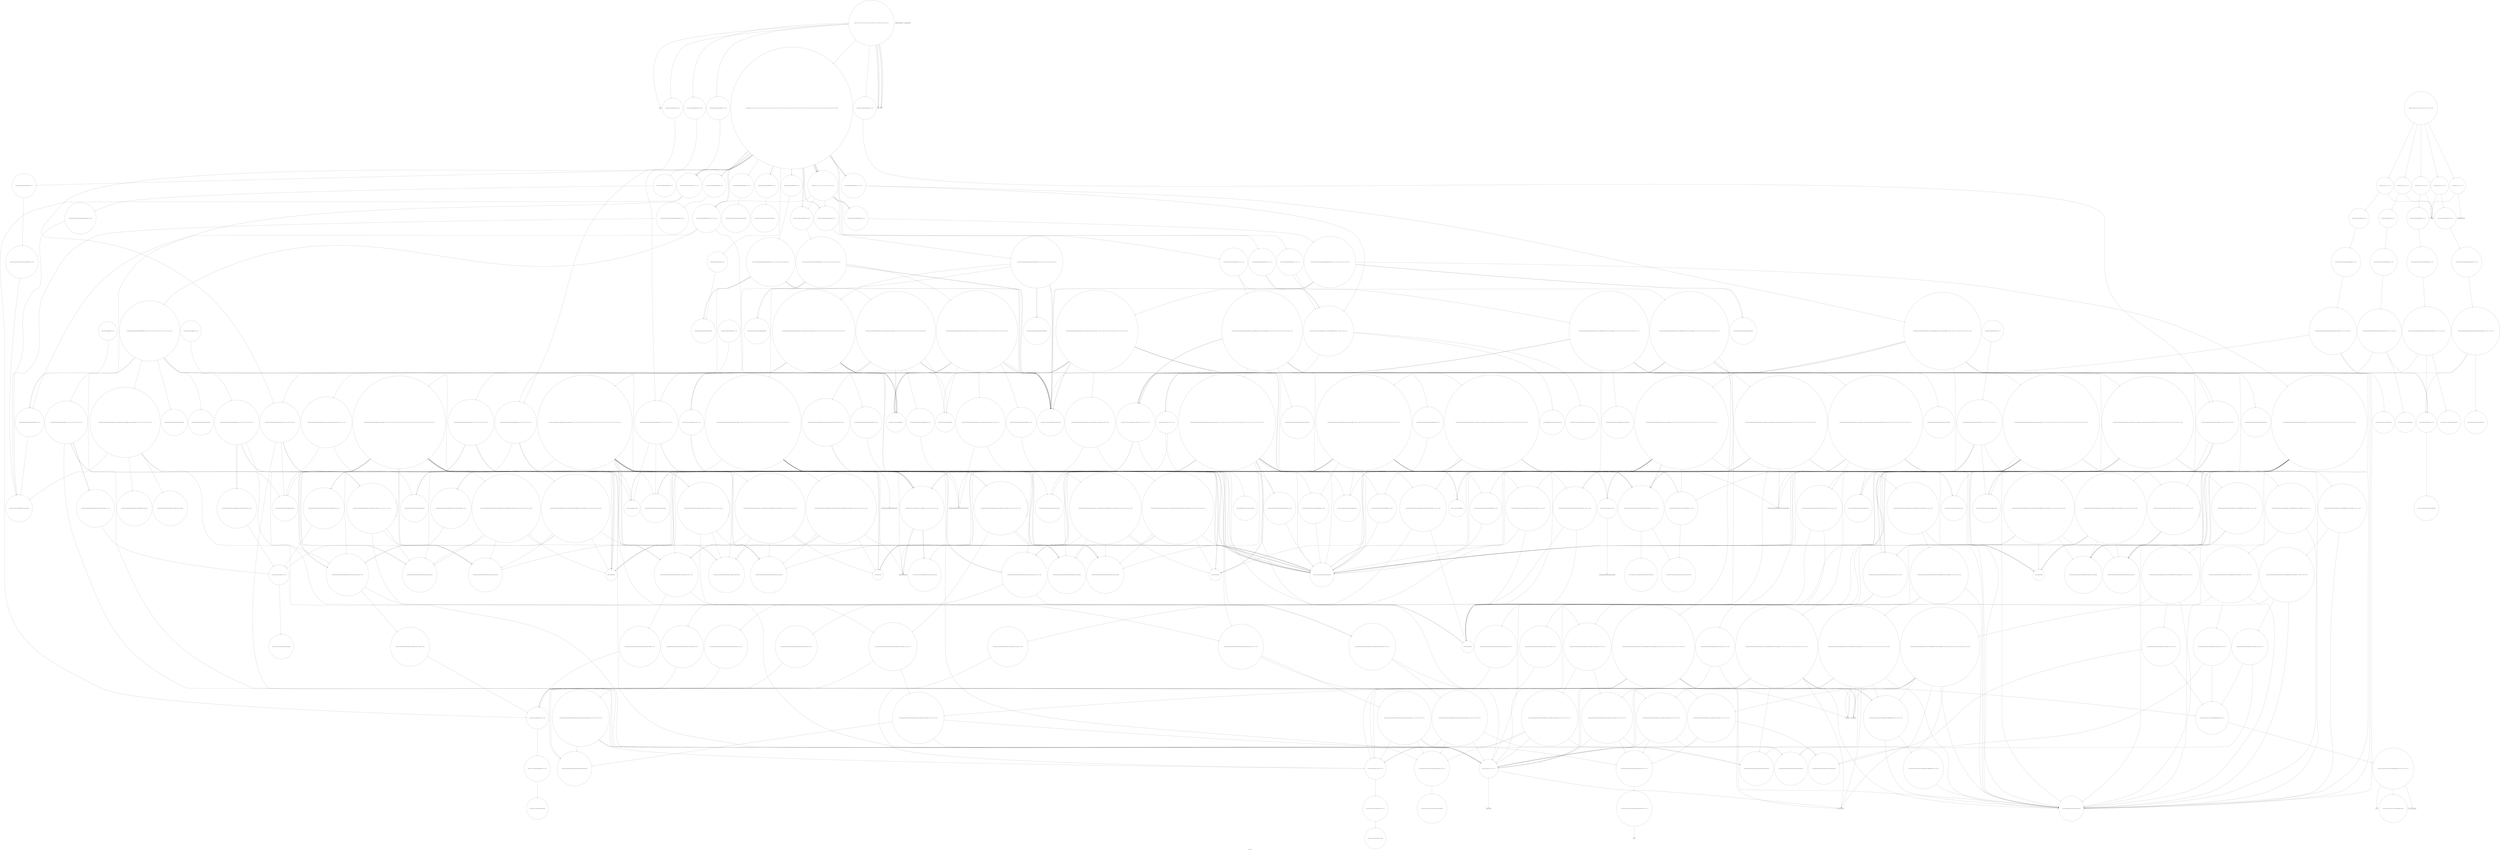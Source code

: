 digraph "Call Graph" {
	label="Call Graph";

	Node0x564c2a7d90c0 [shape=record,shape=circle,label="{__cxx_global_var_init|{<s0>1|<s1>2}}"];
	Node0x564c2a7d90c0:s0 -> Node0x564c2a7d9140[color=black];
	Node0x564c2a7d90c0:s1 -> Node0x564c2adebf60[color=black];
	Node0x564c2adf3820 [shape=record,shape=circle,label="{_ZNSt8_Rb_treeIiiSt9_IdentityIiESt4lessIiESaIiEE8_S_valueEPKSt18_Rb_tree_node_base|{<s0>386}}"];
	Node0x564c2adf3820:s0 -> Node0x564c2adee4e0[color=black];
	Node0x564c2aded660 [shape=record,shape=circle,label="{_ZNSt8_Rb_treeIiiSt9_IdentityIiE13compsmallexitSaIiEE11_M_put_nodeEPSt13_Rb_tree_nodeIiE|{<s0>173|<s1>174|<s2>175}}"];
	Node0x564c2aded660:s0 -> Node0x564c2aded6e0[color=black];
	Node0x564c2aded660:s1 -> Node0x564c2adef000[color=black];
	Node0x564c2aded660:s2 -> Node0x564c2adee700[color=black];
	Node0x564c2adec4e0 [shape=record,shape=circle,label="{_ZNSt3setIi14compsmallenterSaIiEEC2Ev|{<s0>17}}"];
	Node0x564c2adec4e0:s0 -> Node0x564c2aded760[color=black];
	Node0x564c2adeff00 [shape=record,shape=circle,label="{_ZSt7forwardIRPSt18_Rb_tree_node_baseEOT_RNSt16remove_referenceIS3_E4typeE}"];
	Node0x564c2adedd60 [shape=record,shape=circle,label="{_ZNSt8_Rb_treeIiiSt9_IdentityIiE14compsmallenterSaIiEE21_M_get_Node_allocatorEv}"];
	Node0x564c2adecbe0 [shape=record,shape=circle,label="{_ZNSt3setIiSt4lessIiESaIiEE6insertERKi|{<s0>73|<s1>74}}"];
	Node0x564c2adecbe0:s0 -> Node0x564c2adf1400[color=black];
	Node0x564c2adecbe0:s1 -> Node0x564c2adf3920[color=black];
	Node0x564c2adf0600 [shape=record,shape=Mrecord,label="{__cxa_rethrow}"];
	Node0x564c2adee460 [shape=record,shape=circle,label="{_ZNSt8_Rb_treeIiiSt9_IdentityIiE11compbigexitSaIiEE8_S_valueEPKSt13_Rb_tree_nodeIiE|{<s0>247}}"];
	Node0x564c2adee460:s0 -> Node0x564c2adee4e0[color=black];
	Node0x564c2aded2e0 [shape=record,shape=circle,label="{_ZNSt8_Rb_treeIiiSt9_IdentityIiESt4lessIiESaIiEEC2Ev|{<s0>96}}"];
	Node0x564c2aded2e0:s0 -> Node0x564c2aded360[color=black];
	Node0x564c2adf0d00 [shape=record,shape=circle,label="{_ZNSt8_Rb_treeIiiSt9_IdentityIiE14compsmallenterSaIiEE11_M_get_nodeEv|{<s0>493|<s1>494}}"];
	Node0x564c2adf0d00:s0 -> Node0x564c2adedd60[color=black];
	Node0x564c2adf0d00:s1 -> Node0x564c2adf0300[color=black];
	Node0x564c2adf23a0 [shape=record,shape=Mrecord,label="{_ZSt18_Rb_tree_incrementPKSt18_Rb_tree_node_base}"];
	Node0x564c2adeea00 [shape=record,shape=circle,label="{_ZNSt8_Rb_treeIiiSt9_IdentityIiESt4lessIiESaIiEE13_Rb_tree_implIS3_Lb1EED2Ev|{<s0>114}}"];
	Node0x564c2adeea00:s0 -> Node0x564c2adef180[color=black];
	Node0x564c2adf1400 [shape=record,shape=circle,label="{_ZNSt8_Rb_treeIiiSt9_IdentityIiESt4lessIiESaIiEE16_M_insert_uniqueIRKiEESt4pairISt17_Rb_tree_iteratorIiEbEOT_|{<s0>555|<s1>556|<s2>557|<s3>558|<s4>559|<s5>560|<s6>561|<s7>562}}"];
	Node0x564c2adf1400:s0 -> Node0x564c2adee3e0[color=black];
	Node0x564c2adf1400:s1 -> Node0x564c2adf1480[color=black];
	Node0x564c2adf1400:s2 -> Node0x564c2adf1500[color=black];
	Node0x564c2adf1400:s3 -> Node0x564c2adf3b20[color=black];
	Node0x564c2adf1400:s4 -> Node0x564c2adf1580[color=black];
	Node0x564c2adf1400:s5 -> Node0x564c2adf3ba0[color=black];
	Node0x564c2adf1400:s6 -> Node0x564c2adee360[color=black];
	Node0x564c2adf1400:s7 -> Node0x564c2adf3ba0[color=black];
	Node0x564c2adf2aa0 [shape=record,shape=circle,label="{_ZNSt8_Rb_treeIiiSt9_IdentityIiE14compsmallenterSaIiEE12_M_erase_auxESt23_Rb_tree_const_iteratorIiE|{<s0>311|<s1>312}}"];
	Node0x564c2adf2aa0:s0 -> Node0x564c2adf2320[color=black];
	Node0x564c2adf2aa0:s1 -> Node0x564c2adedbe0[color=black];
	Node0x564c2adef100 [shape=record,shape=Mrecord,label="{_ZdlPv}"];
	Node0x564c2adf1b00 [shape=record,shape=circle,label="{_ZNSt8_Rb_treeIiiSt9_IdentityIiESt4lessIiESaIiEE5eraseERKi|{<s0>605|<s1>606|<s2>607|<s3>608|<s4>609|<s5>610}}"];
	Node0x564c2adf1b00:s0 -> Node0x564c2adf1b80[color=black];
	Node0x564c2adf1b00:s1 -> Node0x564c2adf1900[color=black];
	Node0x564c2adf1b00:s2 -> Node0x564c2adedfe0[color=black];
	Node0x564c2adf1b00:s3 -> Node0x564c2adedfe0[color=black];
	Node0x564c2adf1b00:s4 -> Node0x564c2adf1c00[color=black];
	Node0x564c2adf1b00:s5 -> Node0x564c2adf1900[color=black];
	Node0x564c2adf31a0 [shape=record,shape=circle,label="{_ZNSt8_Rb_treeIiiSt9_IdentityIiE13compsmallexitSaIiEE12_M_erase_auxESt23_Rb_tree_const_iteratorIiE|{<s0>364|<s1>365}}"];
	Node0x564c2adf31a0:s0 -> Node0x564c2adf2320[color=black];
	Node0x564c2adf31a0:s1 -> Node0x564c2adefd80[color=black];
	Node0x564c2adef800 [shape=record,shape=circle,label="{_ZNSt8_Rb_treeIiiSt9_IdentityIiE11compbigexitSaIiEE11_M_put_nodeEPSt13_Rb_tree_nodeIiE|{<s0>150|<s1>151|<s2>152}}"];
	Node0x564c2adef800:s0 -> Node0x564c2adef880[color=black];
	Node0x564c2adef800:s1 -> Node0x564c2adef000[color=black];
	Node0x564c2adef800:s2 -> Node0x564c2adee700[color=black];
	Node0x564c2a7d9140 [shape=record,shape=Mrecord,label="{_ZNSt8ios_base4InitC1Ev}"];
	Node0x564c2adf38a0 [shape=record,shape=circle,label="{_ZNSt8_Rb_treeIiiSt9_IdentityIiE11compbigexitSaIiEE16_M_insert_uniqueIRKiEESt4pairISt17_Rb_tree_iteratorIiEbEOT_|{<s0>387|<s1>388|<s2>389|<s3>390|<s4>391|<s5>392|<s6>393|<s7>394}}"];
	Node0x564c2adf38a0:s0 -> Node0x564c2adee3e0[color=black];
	Node0x564c2adf38a0:s1 -> Node0x564c2adf39a0[color=black];
	Node0x564c2adf38a0:s2 -> Node0x564c2adf3a20[color=black];
	Node0x564c2adf38a0:s3 -> Node0x564c2adf3b20[color=black];
	Node0x564c2adf38a0:s4 -> Node0x564c2adf3aa0[color=black];
	Node0x564c2adf38a0:s5 -> Node0x564c2adf3ba0[color=black];
	Node0x564c2adf38a0:s6 -> Node0x564c2adee360[color=black];
	Node0x564c2adf38a0:s7 -> Node0x564c2adf3ba0[color=black];
	Node0x564c2aded6e0 [shape=record,shape=circle,label="{_ZNSt8_Rb_treeIiiSt9_IdentityIiE13compsmallexitSaIiEE21_M_get_Node_allocatorEv}"];
	Node0x564c2adec560 [shape=record,shape=circle,label="{_ZNSt3setIi14compsmallenterSaIiEED2Ev|{<s0>18}}"];
	Node0x564c2adec560:s0 -> Node0x564c2aded8e0[color=black];
	Node0x564c2adeff80 [shape=record,shape=Mrecord,label="{_ZSt18_Rb_tree_decrementPSt18_Rb_tree_node_base}"];
	Node0x564c2adedde0 [shape=record,shape=circle,label="{_ZNSt8_Rb_treeIiiSt9_IdentityIiE11compbigexitSaIiEE5eraseERKi|{<s0>199|<s1>200|<s2>201|<s3>202|<s4>203|<s5>204}}"];
	Node0x564c2adedde0:s0 -> Node0x564c2adede60[color=black];
	Node0x564c2adedde0:s1 -> Node0x564c2adedee0[color=black];
	Node0x564c2adedde0:s2 -> Node0x564c2adedfe0[color=black];
	Node0x564c2adedde0:s3 -> Node0x564c2adedfe0[color=black];
	Node0x564c2adedde0:s4 -> Node0x564c2adedf60[color=black];
	Node0x564c2adedde0:s5 -> Node0x564c2adedee0[color=black];
	Node0x564c2adecc60 [shape=record,shape=circle,label="{_ZNKSt3setIiSt4lessIiESaIiEE4sizeEv|{<s0>75}}"];
	Node0x564c2adecc60:s0 -> Node0x564c2adf1900[color=black];
	Node0x564c2adf0680 [shape=record,shape=Mrecord,label="{__cxa_end_catch}"];
	Node0x564c2adee4e0 [shape=record,shape=circle,label="{_ZNKSt13_Rb_tree_nodeIiE9_M_valptrEv|{<s0>248}}"];
	Node0x564c2adee4e0:s0 -> Node0x564c2adee560[color=black];
	Node0x564c2aded360 [shape=record,shape=circle,label="{_ZNSt8_Rb_treeIiiSt9_IdentityIiESt4lessIiESaIiEE13_Rb_tree_implIS3_Lb1EEC2Ev|{<s0>97|<s1>98|<s2>99}}"];
	Node0x564c2aded360:s0 -> Node0x564c2aded3e0[color=black];
	Node0x564c2aded360:s1 -> Node0x564c2aded460[color=black];
	Node0x564c2aded360:s2 -> Node0x564c2aded4e0[color=black];
	Node0x564c2adf0d80 [shape=record,shape=circle,label="{_ZNSt8_Rb_treeIiiSt9_IdentityIiE14compsmallenterSaIiEE17_M_construct_nodeIJRKiEEEvPSt13_Rb_tree_nodeIiEDpOT_|{<s0>495|<s1>496|<s2>497|<s3>498|<s4>499|<s5>500|<s6>501|<s7>502|<s8>503}}"];
	Node0x564c2adf0d80:s0 -> Node0x564c2adedd60[color=black];
	Node0x564c2adf0d80:s1 -> Node0x564c2adeee00[color=black];
	Node0x564c2adf0d80:s2 -> Node0x564c2adf3b20[color=black];
	Node0x564c2adf0d80:s3 -> Node0x564c2adf0580[color=black];
	Node0x564c2adf0d80:s4 -> Node0x564c2adee780[color=black];
	Node0x564c2adf0d80:s5 -> Node0x564c2adedce0[color=black];
	Node0x564c2adf0d80:s6 -> Node0x564c2adf0600[color=black];
	Node0x564c2adf0d80:s7 -> Node0x564c2adf0680[color=black];
	Node0x564c2adf0d80:s8 -> Node0x564c2adee700[color=black];
	Node0x564c2adf2420 [shape=record,shape=circle,label="{_ZNSt8_Rb_treeIiiSt9_IdentityIiE14compsmallenterSaIiEE5eraseERKi|{<s0>260|<s1>261|<s2>262|<s3>263|<s4>264|<s5>265}}"];
	Node0x564c2adf2420:s0 -> Node0x564c2adf24a0[color=black];
	Node0x564c2adf2420:s1 -> Node0x564c2adf2520[color=black];
	Node0x564c2adf2420:s2 -> Node0x564c2adedfe0[color=black];
	Node0x564c2adf2420:s3 -> Node0x564c2adedfe0[color=black];
	Node0x564c2adf2420:s4 -> Node0x564c2adf25a0[color=black];
	Node0x564c2adf2420:s5 -> Node0x564c2adf2520[color=black];
	Node0x564c2adeea80 [shape=record,shape=circle,label="{_ZNSt8_Rb_treeIiiSt9_IdentityIiESt4lessIiESaIiEE8_S_rightEPSt18_Rb_tree_node_base}"];
	Node0x564c2adf1480 [shape=record,shape=circle,label="{_ZNSt8_Rb_treeIiiSt9_IdentityIiESt4lessIiESaIiEE24_M_get_insert_unique_posERKi|{<s0>563|<s1>564|<s2>565|<s3>566|<s4>567|<s5>568|<s6>569|<s7>570|<s8>571|<s9>572|<s10>573|<s11>574|<s12>575|<s13>576|<s14>577}}"];
	Node0x564c2adf1480:s0 -> Node0x564c2adee980[color=black];
	Node0x564c2adf1480:s1 -> Node0x564c2adf1600[color=black];
	Node0x564c2adf1480:s2 -> Node0x564c2adf35a0[color=black];
	Node0x564c2adf1480:s3 -> Node0x564c2adf34a0[color=black];
	Node0x564c2adf1480:s4 -> Node0x564c2adeeb00[color=black];
	Node0x564c2adf1480:s5 -> Node0x564c2adeea80[color=black];
	Node0x564c2adf1480:s6 -> Node0x564c2adee360[color=black];
	Node0x564c2adf1480:s7 -> Node0x564c2adf1680[color=black];
	Node0x564c2adf1480:s8 -> Node0x564c2adf3c20[color=black];
	Node0x564c2adf1480:s9 -> Node0x564c2adf3ca0[color=black];
	Node0x564c2adf1480:s10 -> Node0x564c2adf3d20[color=black];
	Node0x564c2adf1480:s11 -> Node0x564c2adf3520[color=black];
	Node0x564c2adf1480:s12 -> Node0x564c2adf34a0[color=black];
	Node0x564c2adf1480:s13 -> Node0x564c2adf3ca0[color=black];
	Node0x564c2adf1480:s14 -> Node0x564c2adefe00[color=black];
	Node0x564c2adf2b20 [shape=record,shape=circle,label="{_ZNSt8_Rb_treeIiiSt9_IdentityIiE13compsmallexitSaIiEE5eraseERKi|{<s0>313|<s1>314|<s2>315|<s3>316|<s4>317|<s5>318}}"];
	Node0x564c2adf2b20:s0 -> Node0x564c2adf2ba0[color=black];
	Node0x564c2adf2b20:s1 -> Node0x564c2adf2c20[color=black];
	Node0x564c2adf2b20:s2 -> Node0x564c2adedfe0[color=black];
	Node0x564c2adf2b20:s3 -> Node0x564c2adedfe0[color=black];
	Node0x564c2adf2b20:s4 -> Node0x564c2adf2ca0[color=black];
	Node0x564c2adf2b20:s5 -> Node0x564c2adf2c20[color=black];
	Node0x564c2adef180 [shape=record,shape=circle,label="{_ZNSaISt13_Rb_tree_nodeIiEED2Ev|{<s0>129}}"];
	Node0x564c2adef180:s0 -> Node0x564c2adef200[color=black];
	Node0x564c2adf1b80 [shape=record,shape=circle,label="{_ZNSt8_Rb_treeIiiSt9_IdentityIiESt4lessIiESaIiEE11equal_rangeERKi|{<s0>611|<s1>612|<s2>613|<s3>614|<s4>615|<s5>616|<s6>617|<s7>618|<s8>619|<s9>620|<s10>621|<s11>622|<s12>623|<s13>624|<s14>625|<s15>626}}"];
	Node0x564c2adf1b80:s0 -> Node0x564c2adee980[color=black];
	Node0x564c2adf1b80:s1 -> Node0x564c2adf1600[color=black];
	Node0x564c2adf1b80:s2 -> Node0x564c2adf35a0[color=black];
	Node0x564c2adf1b80:s3 -> Node0x564c2adf34a0[color=black];
	Node0x564c2adf1b80:s4 -> Node0x564c2adeea80[color=black];
	Node0x564c2adf1b80:s5 -> Node0x564c2adf35a0[color=black];
	Node0x564c2adf1b80:s6 -> Node0x564c2adf34a0[color=black];
	Node0x564c2adf1b80:s7 -> Node0x564c2adeeb00[color=black];
	Node0x564c2adf1b80:s8 -> Node0x564c2adeeb00[color=black];
	Node0x564c2adf1b80:s9 -> Node0x564c2adeea80[color=black];
	Node0x564c2adf1b80:s10 -> Node0x564c2adf1c80[color=black];
	Node0x564c2adf1b80:s11 -> Node0x564c2adf1d00[color=black];
	Node0x564c2adf1b80:s12 -> Node0x564c2adee2e0[color=black];
	Node0x564c2adf1b80:s13 -> Node0x564c2adee360[color=black];
	Node0x564c2adf1b80:s14 -> Node0x564c2adee360[color=black];
	Node0x564c2adf1b80:s15 -> Node0x564c2adee2e0[color=black];
	Node0x564c2adf3220 [shape=record,shape=circle,label="{_ZNKSt8_Rb_treeIiiSt9_IdentityIiESt4lessIiESaIiEE4findERKi|{<s0>366|<s1>367|<s2>368|<s3>369|<s4>370|<s5>371|<s6>372|<s7>373|<s8>374}}"];
	Node0x564c2adf3220:s0 -> Node0x564c2adf33a0[color=black];
	Node0x564c2adf3220:s1 -> Node0x564c2adf3420[color=black];
	Node0x564c2adf3220:s2 -> Node0x564c2adf3320[color=black];
	Node0x564c2adf3220:s3 -> Node0x564c2adf32a0[color=black];
	Node0x564c2adf3220:s4 -> Node0x564c2adf1fa0[color=black];
	Node0x564c2adf3220:s5 -> Node0x564c2adf3520[color=black];
	Node0x564c2adf3220:s6 -> Node0x564c2adf34a0[color=black];
	Node0x564c2adf3220:s7 -> Node0x564c2adf32a0[color=black];
	Node0x564c2adf3220:s8 -> Node0x564c2adf1f20[color=black];
	Node0x564c2adef880 [shape=record,shape=circle,label="{_ZNSt8_Rb_treeIiiSt9_IdentityIiE11compbigexitSaIiEE21_M_get_Node_allocatorEv}"];
	Node0x564c2adebee0 [shape=record,shape=Mrecord,label="{_ZNSt8ios_base4InitD1Ev}"];
	Node0x564c2adf3920 [shape=record,shape=circle,label="{_ZNSt4pairISt23_Rb_tree_const_iteratorIiEbEC2IRSt17_Rb_tree_iteratorIiERbLb1EEEOT_OT0_|{<s0>395|<s1>396|<s2>397}}"];
	Node0x564c2adf3920:s0 -> Node0x564c2adf0800[color=black];
	Node0x564c2adf3920:s1 -> Node0x564c2adedfe0[color=black];
	Node0x564c2adf3920:s2 -> Node0x564c2adf0880[color=black];
	Node0x564c2aded760 [shape=record,shape=circle,label="{_ZNSt8_Rb_treeIiiSt9_IdentityIiE14compsmallenterSaIiEEC2Ev|{<s0>176}}"];
	Node0x564c2aded760:s0 -> Node0x564c2aded7e0[color=black];
	Node0x564c2adec5e0 [shape=record,shape=circle,label="{_Z6updatei|{<s0>19|<s1>20|<s2>21|<s3>22|<s4>23|<s5>24|<s6>25}}"];
	Node0x564c2adec5e0:s0 -> Node0x564c2adec660[color=black];
	Node0x564c2adec5e0:s1 -> Node0x564c2adec6e0[color=black];
	Node0x564c2adec5e0:s2 -> Node0x564c2adec760[color=black];
	Node0x564c2adec5e0:s3 -> Node0x564c2adec7e0[color=black];
	Node0x564c2adec5e0:s4 -> Node0x564c2adec860[color=black];
	Node0x564c2adec5e0:s5 -> Node0x564c2adec8e0[color=black];
	Node0x564c2adec5e0:s6 -> Node0x564c2adec960[color=black];
	Node0x564c2adf0000 [shape=record,shape=circle,label="{_ZNSt8_Rb_treeIiiSt9_IdentityIiE11compbigexitSaIiEE8_S_valueEPKSt18_Rb_tree_node_base|{<s0>430}}"];
	Node0x564c2adf0000:s0 -> Node0x564c2adee4e0[color=black];
	Node0x564c2adede60 [shape=record,shape=circle,label="{_ZNSt8_Rb_treeIiiSt9_IdentityIiE11compbigexitSaIiEE11equal_rangeERKi|{<s0>205|<s1>206|<s2>207|<s3>208|<s4>209|<s5>210|<s6>211|<s7>212|<s8>213|<s9>214|<s10>215|<s11>216|<s12>217|<s13>218|<s14>219|<s15>220}}"];
	Node0x564c2adede60:s0 -> Node0x564c2adef500[color=black];
	Node0x564c2adede60:s1 -> Node0x564c2adee060[color=black];
	Node0x564c2adede60:s2 -> Node0x564c2adee160[color=black];
	Node0x564c2adede60:s3 -> Node0x564c2adee0e0[color=black];
	Node0x564c2adede60:s4 -> Node0x564c2adef600[color=black];
	Node0x564c2adede60:s5 -> Node0x564c2adee160[color=black];
	Node0x564c2adede60:s6 -> Node0x564c2adee0e0[color=black];
	Node0x564c2adede60:s7 -> Node0x564c2adef680[color=black];
	Node0x564c2adede60:s8 -> Node0x564c2adef680[color=black];
	Node0x564c2adede60:s9 -> Node0x564c2adef600[color=black];
	Node0x564c2adede60:s10 -> Node0x564c2adee1e0[color=black];
	Node0x564c2adede60:s11 -> Node0x564c2adee260[color=black];
	Node0x564c2adede60:s12 -> Node0x564c2adee2e0[color=black];
	Node0x564c2adede60:s13 -> Node0x564c2adee360[color=black];
	Node0x564c2adede60:s14 -> Node0x564c2adee360[color=black];
	Node0x564c2adede60:s15 -> Node0x564c2adee2e0[color=black];
	Node0x564c2adecce0 [shape=record,shape=circle,label="{_ZNKSt3setIi14compsmallenterSaIiEE5emptyEv|{<s0>76}}"];
	Node0x564c2adecce0:s0 -> Node0x564c2adf1980[color=black];
	Node0x564c2adf0700 [shape=record,shape=circle,label="{_ZN9__gnu_cxx13new_allocatorISt13_Rb_tree_nodeIiEE9constructIiJRKiEEEvPT_DpOT0_|{<s0>453}}"];
	Node0x564c2adf0700:s0 -> Node0x564c2adf3b20[color=black];
	Node0x564c2adee560 [shape=record,shape=circle,label="{_ZNK9__gnu_cxx16__aligned_membufIiE6_M_ptrEv|{<s0>249}}"];
	Node0x564c2adee560:s0 -> Node0x564c2adf1e20[color=black];
	Node0x564c2aded3e0 [shape=record,shape=circle,label="{_ZNSaISt13_Rb_tree_nodeIiEEC2Ev|{<s0>100}}"];
	Node0x564c2aded3e0:s0 -> Node0x564c2aded560[color=black];
	Node0x564c2adf0e00 [shape=record,shape=circle,label="{_ZNSt8_Rb_treeIiiSt9_IdentityIiE13compsmallexitSaIiEE16_M_insert_uniqueIRKiEESt4pairISt17_Rb_tree_iteratorIiEbEOT_|{<s0>504|<s1>505|<s2>506|<s3>507|<s4>508|<s5>509|<s6>510|<s7>511}}"];
	Node0x564c2adf0e00:s0 -> Node0x564c2adee3e0[color=black];
	Node0x564c2adf0e00:s1 -> Node0x564c2adf0e80[color=black];
	Node0x564c2adf0e00:s2 -> Node0x564c2adf0f00[color=black];
	Node0x564c2adf0e00:s3 -> Node0x564c2adf3b20[color=black];
	Node0x564c2adf0e00:s4 -> Node0x564c2adf0f80[color=black];
	Node0x564c2adf0e00:s5 -> Node0x564c2adf3ba0[color=black];
	Node0x564c2adf0e00:s6 -> Node0x564c2adee360[color=black];
	Node0x564c2adf0e00:s7 -> Node0x564c2adf3ba0[color=black];
	Node0x564c2adf24a0 [shape=record,shape=circle,label="{_ZNSt8_Rb_treeIiiSt9_IdentityIiE14compsmallenterSaIiEE11equal_rangeERKi|{<s0>266|<s1>267|<s2>268|<s3>269|<s4>270|<s5>271|<s6>272|<s7>273|<s8>274|<s9>275|<s10>276|<s11>277|<s12>278|<s13>279|<s14>280|<s15>281}}"];
	Node0x564c2adf24a0:s0 -> Node0x564c2aded9e0[color=black];
	Node0x564c2adf24a0:s1 -> Node0x564c2adf2620[color=black];
	Node0x564c2adf24a0:s2 -> Node0x564c2adf2720[color=black];
	Node0x564c2adf24a0:s3 -> Node0x564c2adf26a0[color=black];
	Node0x564c2adf24a0:s4 -> Node0x564c2adedae0[color=black];
	Node0x564c2adf24a0:s5 -> Node0x564c2adf2720[color=black];
	Node0x564c2adf24a0:s6 -> Node0x564c2adf26a0[color=black];
	Node0x564c2adf24a0:s7 -> Node0x564c2adedb60[color=black];
	Node0x564c2adf24a0:s8 -> Node0x564c2adedb60[color=black];
	Node0x564c2adf24a0:s9 -> Node0x564c2adedae0[color=black];
	Node0x564c2adf24a0:s10 -> Node0x564c2adf27a0[color=black];
	Node0x564c2adf24a0:s11 -> Node0x564c2adf2820[color=black];
	Node0x564c2adf24a0:s12 -> Node0x564c2adee2e0[color=black];
	Node0x564c2adf24a0:s13 -> Node0x564c2adee360[color=black];
	Node0x564c2adf24a0:s14 -> Node0x564c2adee360[color=black];
	Node0x564c2adf24a0:s15 -> Node0x564c2adee2e0[color=black];
	Node0x564c2adeeb00 [shape=record,shape=circle,label="{_ZNSt8_Rb_treeIiiSt9_IdentityIiESt4lessIiESaIiEE7_S_leftEPSt18_Rb_tree_node_base}"];
	Node0x564c2adf1500 [shape=record,shape=circle,label="{_ZNSt8_Rb_treeIiiSt9_IdentityIiESt4lessIiESaIiEE11_Alloc_nodeC2ERS5_}"];
	Node0x564c2adf2ba0 [shape=record,shape=circle,label="{_ZNSt8_Rb_treeIiiSt9_IdentityIiE13compsmallexitSaIiEE11equal_rangeERKi|{<s0>319|<s1>320|<s2>321|<s3>322|<s4>323|<s5>324|<s6>325|<s7>326|<s8>327|<s9>328|<s10>329|<s11>330|<s12>331|<s13>332|<s14>333|<s15>334}}"];
	Node0x564c2adf2ba0:s0 -> Node0x564c2adefb80[color=black];
	Node0x564c2adf2ba0:s1 -> Node0x564c2adf2d20[color=black];
	Node0x564c2adf2ba0:s2 -> Node0x564c2adf2e20[color=black];
	Node0x564c2adf2ba0:s3 -> Node0x564c2adf2da0[color=black];
	Node0x564c2adf2ba0:s4 -> Node0x564c2adefc80[color=black];
	Node0x564c2adf2ba0:s5 -> Node0x564c2adf2e20[color=black];
	Node0x564c2adf2ba0:s6 -> Node0x564c2adf2da0[color=black];
	Node0x564c2adf2ba0:s7 -> Node0x564c2adefd00[color=black];
	Node0x564c2adf2ba0:s8 -> Node0x564c2adefd00[color=black];
	Node0x564c2adf2ba0:s9 -> Node0x564c2adefc80[color=black];
	Node0x564c2adf2ba0:s10 -> Node0x564c2adf2ea0[color=black];
	Node0x564c2adf2ba0:s11 -> Node0x564c2adf2f20[color=black];
	Node0x564c2adf2ba0:s12 -> Node0x564c2adee2e0[color=black];
	Node0x564c2adf2ba0:s13 -> Node0x564c2adee360[color=black];
	Node0x564c2adf2ba0:s14 -> Node0x564c2adee360[color=black];
	Node0x564c2adf2ba0:s15 -> Node0x564c2adee2e0[color=black];
	Node0x564c2adef200 [shape=record,shape=circle,label="{_ZN9__gnu_cxx13new_allocatorISt13_Rb_tree_nodeIiEED2Ev}"];
	Node0x564c2adf1c00 [shape=record,shape=circle,label="{_ZNSt8_Rb_treeIiiSt9_IdentityIiESt4lessIiESaIiEE12_M_erase_auxESt23_Rb_tree_const_iteratorIiES7_|{<s0>627|<s1>628|<s2>629|<s3>630|<s4>631|<s5>632|<s6>633|<s7>634|<s8>635|<s9>636}}"];
	Node0x564c2adf1c00:s0 -> Node0x564c2adf1680[color=black];
	Node0x564c2adf1c00:s1 -> Node0x564c2adedfe0[color=black];
	Node0x564c2adf1c00:s2 -> Node0x564c2adf1fa0[color=black];
	Node0x564c2adf1c00:s3 -> Node0x564c2adf1d80[color=black];
	Node0x564c2adf1c00:s4 -> Node0x564c2adedfe0[color=black];
	Node0x564c2adf1c00:s5 -> Node0x564c2adf1fa0[color=black];
	Node0x564c2adf1c00:s6 -> Node0x564c2adf7e40[color=black];
	Node0x564c2adf1c00:s7 -> Node0x564c2adf21a0[color=black];
	Node0x564c2adf1c00:s8 -> Node0x564c2adf22a0[color=black];
	Node0x564c2adf1c00:s9 -> Node0x564c2adf7ec0[color=black];
	Node0x564c2adf32a0 [shape=record,shape=circle,label="{_ZNKSt8_Rb_treeIiiSt9_IdentityIiESt4lessIiESaIiEE3endEv|{<s0>375}}"];
	Node0x564c2adf32a0:s0 -> Node0x564c2adf3720[color=black];
	Node0x564c2adef900 [shape=record,shape=circle,label="{_ZNSt8_Rb_treeIiiSt9_IdentityIiE13compsmallexitSaIiEEC2Ev|{<s0>153}}"];
	Node0x564c2adef900:s0 -> Node0x564c2adef980[color=black];
	Node0x564c2adebf60 [shape=record,shape=Mrecord,label="{__cxa_atexit}"];
	Node0x564c2adf39a0 [shape=record,shape=circle,label="{_ZNSt8_Rb_treeIiiSt9_IdentityIiE11compbigexitSaIiEE24_M_get_insert_unique_posERKi|{<s0>398|<s1>399|<s2>400|<s3>401|<s4>402|<s5>403|<s6>404|<s7>405|<s8>406|<s9>407|<s10>408|<s11>409|<s12>410|<s13>411|<s14>412}}"];
	Node0x564c2adf39a0:s0 -> Node0x564c2adef500[color=black];
	Node0x564c2adf39a0:s1 -> Node0x564c2adee060[color=black];
	Node0x564c2adf39a0:s2 -> Node0x564c2adee160[color=black];
	Node0x564c2adf39a0:s3 -> Node0x564c2adee0e0[color=black];
	Node0x564c2adf39a0:s4 -> Node0x564c2adef680[color=black];
	Node0x564c2adf39a0:s5 -> Node0x564c2adef600[color=black];
	Node0x564c2adf39a0:s6 -> Node0x564c2adee360[color=black];
	Node0x564c2adf39a0:s7 -> Node0x564c2adf2020[color=black];
	Node0x564c2adf39a0:s8 -> Node0x564c2adf3c20[color=black];
	Node0x564c2adf39a0:s9 -> Node0x564c2adf3ca0[color=black];
	Node0x564c2adf39a0:s10 -> Node0x564c2adf3d20[color=black];
	Node0x564c2adf39a0:s11 -> Node0x564c2adf3da0[color=black];
	Node0x564c2adf39a0:s12 -> Node0x564c2adee0e0[color=black];
	Node0x564c2adf39a0:s13 -> Node0x564c2adf3ca0[color=black];
	Node0x564c2adf39a0:s14 -> Node0x564c2adefe00[color=black];
	Node0x564c2aded7e0 [shape=record,shape=circle,label="{_ZNSt8_Rb_treeIiiSt9_IdentityIiE14compsmallenterSaIiEE13_Rb_tree_implIS2_Lb1EEC2Ev|{<s0>177|<s1>178|<s2>179}}"];
	Node0x564c2aded7e0:s0 -> Node0x564c2aded3e0[color=black];
	Node0x564c2aded7e0:s1 -> Node0x564c2aded860[color=black];
	Node0x564c2aded7e0:s2 -> Node0x564c2aded4e0[color=black];
	Node0x564c2adec660 [shape=record,shape=circle,label="{_ZNSt3setIi11compbigexitSaIiEE5eraseERKi|{<s0>26}}"];
	Node0x564c2adec660:s0 -> Node0x564c2adedde0[color=black];
	Node0x564c2adf0080 [shape=record,shape=circle,label="{_ZNKSt8_Rb_treeIiiSt9_IdentityIiE11compbigexitSaIiEE11_Alloc_nodeclIRKiEEPSt13_Rb_tree_nodeIiEOT_|{<s0>431|<s1>432}}"];
	Node0x564c2adf0080:s0 -> Node0x564c2adf3b20[color=black];
	Node0x564c2adf0080:s1 -> Node0x564c2adf0180[color=black];
	Node0x564c2adedee0 [shape=record,shape=circle,label="{_ZNKSt8_Rb_treeIiiSt9_IdentityIiE11compbigexitSaIiEE4sizeEv}"];
	Node0x564c2adecd60 [shape=record,shape=circle,label="{_ZNKSt3setIi14compsmallenterSaIiEE5beginEv|{<s0>77}}"];
	Node0x564c2adecd60:s0 -> Node0x564c2adf1a00[color=black];
	Node0x564c2adf0780 [shape=record,shape=circle,label="{_ZSt7forwardIbEOT_RNSt16remove_referenceIS0_E4typeE}"];
	Node0x564c2adf1e20 [shape=record,shape=circle,label="{_ZNK9__gnu_cxx16__aligned_membufIiE7_M_addrEv}"];
	Node0x564c2aded460 [shape=record,shape=circle,label="{_ZNSt20_Rb_tree_key_compareISt4lessIiEEC2Ev}"];
	Node0x564c2adf0e80 [shape=record,shape=circle,label="{_ZNSt8_Rb_treeIiiSt9_IdentityIiE13compsmallexitSaIiEE24_M_get_insert_unique_posERKi|{<s0>512|<s1>513|<s2>514|<s3>515|<s4>516|<s5>517|<s6>518|<s7>519|<s8>520|<s9>521|<s10>522|<s11>523|<s12>524|<s13>525|<s14>526}}"];
	Node0x564c2adf0e80:s0 -> Node0x564c2adefb80[color=black];
	Node0x564c2adf0e80:s1 -> Node0x564c2adf2d20[color=black];
	Node0x564c2adf0e80:s2 -> Node0x564c2adf2e20[color=black];
	Node0x564c2adf0e80:s3 -> Node0x564c2adf2da0[color=black];
	Node0x564c2adf0e80:s4 -> Node0x564c2adefd00[color=black];
	Node0x564c2adf0e80:s5 -> Node0x564c2adefc80[color=black];
	Node0x564c2adf0e80:s6 -> Node0x564c2adee360[color=black];
	Node0x564c2adf0e80:s7 -> Node0x564c2adf3020[color=black];
	Node0x564c2adf0e80:s8 -> Node0x564c2adf3c20[color=black];
	Node0x564c2adf0e80:s9 -> Node0x564c2adf3ca0[color=black];
	Node0x564c2adf0e80:s10 -> Node0x564c2adf3d20[color=black];
	Node0x564c2adf0e80:s11 -> Node0x564c2adf1000[color=black];
	Node0x564c2adf0e80:s12 -> Node0x564c2adf2da0[color=black];
	Node0x564c2adf0e80:s13 -> Node0x564c2adf3ca0[color=black];
	Node0x564c2adf0e80:s14 -> Node0x564c2adefe00[color=black];
	Node0x564c2adf2520 [shape=record,shape=circle,label="{_ZNKSt8_Rb_treeIiiSt9_IdentityIiE14compsmallenterSaIiEE4sizeEv}"];
	Node0x564c2adeeb80 [shape=record,shape=circle,label="{_ZNSt8_Rb_treeIiiSt9_IdentityIiESt4lessIiESaIiEE12_M_drop_nodeEPSt13_Rb_tree_nodeIiE|{<s0>115|<s1>116}}"];
	Node0x564c2adeeb80:s0 -> Node0x564c2adeec00[color=black];
	Node0x564c2adeeb80:s1 -> Node0x564c2adeec80[color=black];
	Node0x564c2adf1580 [shape=record,shape=circle,label="{_ZNSt8_Rb_treeIiiSt9_IdentityIiESt4lessIiESaIiEE10_M_insert_IRKiNS5_11_Alloc_nodeEEESt17_Rb_tree_iteratorIiEPSt18_Rb_tree_node_baseSD_OT_RT0_|{<s0>578|<s1>579|<s2>580|<s3>581|<s4>582|<s5>583|<s6>584|<s7>585}}"];
	Node0x564c2adf1580:s0 -> Node0x564c2adf1600[color=black];
	Node0x564c2adf1580:s1 -> Node0x564c2adee3e0[color=black];
	Node0x564c2adf1580:s2 -> Node0x564c2adf3520[color=black];
	Node0x564c2adf1580:s3 -> Node0x564c2adf34a0[color=black];
	Node0x564c2adf1580:s4 -> Node0x564c2adf3b20[color=black];
	Node0x564c2adf1580:s5 -> Node0x564c2adf1700[color=black];
	Node0x564c2adf1580:s6 -> Node0x564c2adf0100[color=black];
	Node0x564c2adf1580:s7 -> Node0x564c2adee360[color=black];
	Node0x564c2adf2c20 [shape=record,shape=circle,label="{_ZNKSt8_Rb_treeIiiSt9_IdentityIiE13compsmallexitSaIiEE4sizeEv}"];
	Node0x564c2adef280 [shape=record,shape=circle,label="{_ZNSt8_Rb_treeIiiSt9_IdentityIiE11compbigexitSaIiEEC2Ev|{<s0>130}}"];
	Node0x564c2adef280:s0 -> Node0x564c2adef300[color=black];
	Node0x564c2adf1c80 [shape=record,shape=circle,label="{_ZNSt8_Rb_treeIiiSt9_IdentityIiESt4lessIiESaIiEE14_M_lower_boundEPSt13_Rb_tree_nodeIiEPSt18_Rb_tree_node_baseRKi|{<s0>637|<s1>638|<s2>639|<s3>640|<s4>641}}"];
	Node0x564c2adf1c80:s0 -> Node0x564c2adf35a0[color=black];
	Node0x564c2adf1c80:s1 -> Node0x564c2adf34a0[color=black];
	Node0x564c2adf1c80:s2 -> Node0x564c2adeeb00[color=black];
	Node0x564c2adf1c80:s3 -> Node0x564c2adeea80[color=black];
	Node0x564c2adf1c80:s4 -> Node0x564c2adee360[color=black];
	Node0x564c2adf3320 [shape=record,shape=circle,label="{_ZNKSt8_Rb_treeIiiSt9_IdentityIiESt4lessIiESaIiEE14_M_lower_boundEPKSt13_Rb_tree_nodeIiEPKSt18_Rb_tree_node_baseRKi|{<s0>376|<s1>377|<s2>378|<s3>379|<s4>380}}"];
	Node0x564c2adf3320:s0 -> Node0x564c2adf35a0[color=black];
	Node0x564c2adf3320:s1 -> Node0x564c2adf34a0[color=black];
	Node0x564c2adf3320:s2 -> Node0x564c2adf3620[color=black];
	Node0x564c2adf3320:s3 -> Node0x564c2adf36a0[color=black];
	Node0x564c2adf3320:s4 -> Node0x564c2adf3720[color=black];
	Node0x564c2adef980 [shape=record,shape=circle,label="{_ZNSt8_Rb_treeIiiSt9_IdentityIiE13compsmallexitSaIiEE13_Rb_tree_implIS2_Lb1EEC2Ev|{<s0>154|<s1>155|<s2>156}}"];
	Node0x564c2adef980:s0 -> Node0x564c2aded3e0[color=black];
	Node0x564c2adef980:s1 -> Node0x564c2adefa00[color=black];
	Node0x564c2adef980:s2 -> Node0x564c2aded4e0[color=black];
	Node0x564c2adebfe0 [shape=record,shape=circle,label="{__cxx_global_var_init.1|{<s0>3|<s1>4}}"];
	Node0x564c2adebfe0:s0 -> Node0x564c2adec060[color=black];
	Node0x564c2adebfe0:s1 -> Node0x564c2adebf60[color=black];
	Node0x564c2adf3a20 [shape=record,shape=circle,label="{_ZNSt8_Rb_treeIiiSt9_IdentityIiE11compbigexitSaIiEE11_Alloc_nodeC2ERS4_}"];
	Node0x564c2aded860 [shape=record,shape=circle,label="{_ZNSt20_Rb_tree_key_compareI14compsmallenterEC2Ev}"];
	Node0x564c2adec6e0 [shape=record,shape=circle,label="{_ZNSt3setIi14compsmallenterSaIiEE5eraseERKi|{<s0>27}}"];
	Node0x564c2adec6e0:s0 -> Node0x564c2adf2420[color=black];
	Node0x564c2adf0100 [shape=record,shape=Mrecord,label="{_ZSt29_Rb_tree_insert_and_rebalancebPSt18_Rb_tree_node_baseS0_RS_}"];
	Node0x564c2adedf60 [shape=record,shape=circle,label="{_ZNSt8_Rb_treeIiiSt9_IdentityIiE11compbigexitSaIiEE12_M_erase_auxESt23_Rb_tree_const_iteratorIiES6_|{<s0>221|<s1>222|<s2>223|<s3>224|<s4>225|<s5>226|<s6>227|<s7>228|<s8>229|<s9>230}}"];
	Node0x564c2adedf60:s0 -> Node0x564c2adf2020[color=black];
	Node0x564c2adedf60:s1 -> Node0x564c2adedfe0[color=black];
	Node0x564c2adedf60:s2 -> Node0x564c2adf1fa0[color=black];
	Node0x564c2adedf60:s3 -> Node0x564c2adf20a0[color=black];
	Node0x564c2adedf60:s4 -> Node0x564c2adedfe0[color=black];
	Node0x564c2adedf60:s5 -> Node0x564c2adf1fa0[color=black];
	Node0x564c2adedf60:s6 -> Node0x564c2adf2120[color=black];
	Node0x564c2adedf60:s7 -> Node0x564c2adf21a0[color=black];
	Node0x564c2adedf60:s8 -> Node0x564c2adf22a0[color=black];
	Node0x564c2adedf60:s9 -> Node0x564c2adf2220[color=black];
	Node0x564c2adecde0 [shape=record,shape=circle,label="{_ZNKSt3setIi11compbigexitSaIiEE5beginEv|{<s0>78}}"];
	Node0x564c2adecde0:s0 -> Node0x564c2adf1a80[color=black];
	Node0x564c2adf0800 [shape=record,shape=circle,label="{_ZSt7forwardIRSt17_Rb_tree_iteratorIiEEOT_RNSt16remove_referenceIS3_E4typeE}"];
	Node0x564c2adf1ea0 [shape=record,shape=circle,label="{_ZSt7forwardISt17_Rb_tree_iteratorIiEEOT_RNSt16remove_referenceIS2_E4typeE}"];
	Node0x564c2aded4e0 [shape=record,shape=circle,label="{_ZNSt15_Rb_tree_headerC2Ev|{<s0>101|<s1>102}}"];
	Node0x564c2aded4e0:s0 -> Node0x564c2adee600[color=black];
	Node0x564c2aded4e0:s1 -> Node0x564c2adee700[color=black];
	Node0x564c2adf0f00 [shape=record,shape=circle,label="{_ZNSt8_Rb_treeIiiSt9_IdentityIiE13compsmallexitSaIiEE11_Alloc_nodeC2ERS4_}"];
	Node0x564c2adf25a0 [shape=record,shape=circle,label="{_ZNSt8_Rb_treeIiiSt9_IdentityIiE14compsmallenterSaIiEE12_M_erase_auxESt23_Rb_tree_const_iteratorIiES6_|{<s0>282|<s1>283|<s2>284|<s3>285|<s4>286|<s5>287|<s6>288|<s7>289|<s8>290|<s9>291}}"];
	Node0x564c2adf25a0:s0 -> Node0x564c2adf2920[color=black];
	Node0x564c2adf25a0:s1 -> Node0x564c2adedfe0[color=black];
	Node0x564c2adf25a0:s2 -> Node0x564c2adf1fa0[color=black];
	Node0x564c2adf25a0:s3 -> Node0x564c2adf29a0[color=black];
	Node0x564c2adf25a0:s4 -> Node0x564c2adedfe0[color=black];
	Node0x564c2adf25a0:s5 -> Node0x564c2adf1fa0[color=black];
	Node0x564c2adf25a0:s6 -> Node0x564c2adf2a20[color=black];
	Node0x564c2adf25a0:s7 -> Node0x564c2adf21a0[color=black];
	Node0x564c2adf25a0:s8 -> Node0x564c2adf22a0[color=black];
	Node0x564c2adf25a0:s9 -> Node0x564c2adf2aa0[color=black];
	Node0x564c2adeec00 [shape=record,shape=circle,label="{_ZNSt8_Rb_treeIiiSt9_IdentityIiESt4lessIiESaIiEE15_M_destroy_nodeEPSt13_Rb_tree_nodeIiE|{<s0>117|<s1>118|<s2>119|<s3>120}}"];
	Node0x564c2adeec00:s0 -> Node0x564c2adeed80[color=black];
	Node0x564c2adeec00:s1 -> Node0x564c2adeee00[color=black];
	Node0x564c2adeec00:s2 -> Node0x564c2adeed00[color=black];
	Node0x564c2adeec00:s3 -> Node0x564c2adee700[color=black];
	Node0x564c2adf1600 [shape=record,shape=circle,label="{_ZNSt8_Rb_treeIiiSt9_IdentityIiESt4lessIiESaIiEE6_M_endEv}"];
	Node0x564c2adf2ca0 [shape=record,shape=circle,label="{_ZNSt8_Rb_treeIiiSt9_IdentityIiE13compsmallexitSaIiEE12_M_erase_auxESt23_Rb_tree_const_iteratorIiES6_|{<s0>335|<s1>336|<s2>337|<s3>338|<s4>339|<s5>340|<s6>341|<s7>342|<s8>343|<s9>344}}"];
	Node0x564c2adf2ca0:s0 -> Node0x564c2adf3020[color=black];
	Node0x564c2adf2ca0:s1 -> Node0x564c2adedfe0[color=black];
	Node0x564c2adf2ca0:s2 -> Node0x564c2adf1fa0[color=black];
	Node0x564c2adf2ca0:s3 -> Node0x564c2adf30a0[color=black];
	Node0x564c2adf2ca0:s4 -> Node0x564c2adedfe0[color=black];
	Node0x564c2adf2ca0:s5 -> Node0x564c2adf1fa0[color=black];
	Node0x564c2adf2ca0:s6 -> Node0x564c2adf3120[color=black];
	Node0x564c2adf2ca0:s7 -> Node0x564c2adf21a0[color=black];
	Node0x564c2adf2ca0:s8 -> Node0x564c2adf22a0[color=black];
	Node0x564c2adf2ca0:s9 -> Node0x564c2adf31a0[color=black];
	Node0x564c2adef300 [shape=record,shape=circle,label="{_ZNSt8_Rb_treeIiiSt9_IdentityIiE11compbigexitSaIiEE13_Rb_tree_implIS2_Lb1EEC2Ev|{<s0>131|<s1>132|<s2>133}}"];
	Node0x564c2adef300:s0 -> Node0x564c2aded3e0[color=black];
	Node0x564c2adef300:s1 -> Node0x564c2adef380[color=black];
	Node0x564c2adef300:s2 -> Node0x564c2aded4e0[color=black];
	Node0x564c2adf1d00 [shape=record,shape=circle,label="{_ZNSt8_Rb_treeIiiSt9_IdentityIiESt4lessIiESaIiEE14_M_upper_boundEPSt13_Rb_tree_nodeIiEPSt18_Rb_tree_node_baseRKi|{<s0>642|<s1>643|<s2>644|<s3>645|<s4>646}}"];
	Node0x564c2adf1d00:s0 -> Node0x564c2adf35a0[color=black];
	Node0x564c2adf1d00:s1 -> Node0x564c2adf34a0[color=black];
	Node0x564c2adf1d00:s2 -> Node0x564c2adeeb00[color=black];
	Node0x564c2adf1d00:s3 -> Node0x564c2adeea80[color=black];
	Node0x564c2adf1d00:s4 -> Node0x564c2adee360[color=black];
	Node0x564c2adf33a0 [shape=record,shape=circle,label="{_ZNKSt8_Rb_treeIiiSt9_IdentityIiESt4lessIiESaIiEE8_M_beginEv}"];
	Node0x564c2adefa00 [shape=record,shape=circle,label="{_ZNSt20_Rb_tree_key_compareI13compsmallexitEC2Ev}"];
	Node0x564c2adec060 [shape=record,shape=circle,label="{_ZNSt3setIiSt4lessIiESaIiEEC2Ev|{<s0>5}}"];
	Node0x564c2adec060:s0 -> Node0x564c2aded2e0[color=black];
	Node0x564c2adf3aa0 [shape=record,shape=circle,label="{_ZNSt8_Rb_treeIiiSt9_IdentityIiE11compbigexitSaIiEE10_M_insert_IRKiNS4_11_Alloc_nodeEEESt17_Rb_tree_iteratorIiEPSt18_Rb_tree_node_baseSC_OT_RT0_|{<s0>413|<s1>414|<s2>415|<s3>416|<s4>417|<s5>418|<s6>419|<s7>420}}"];
	Node0x564c2adf3aa0:s0 -> Node0x564c2adee060[color=black];
	Node0x564c2adf3aa0:s1 -> Node0x564c2adee3e0[color=black];
	Node0x564c2adf3aa0:s2 -> Node0x564c2adf3da0[color=black];
	Node0x564c2adf3aa0:s3 -> Node0x564c2adee0e0[color=black];
	Node0x564c2adf3aa0:s4 -> Node0x564c2adf3b20[color=black];
	Node0x564c2adf3aa0:s5 -> Node0x564c2adf0080[color=black];
	Node0x564c2adf3aa0:s6 -> Node0x564c2adf0100[color=black];
	Node0x564c2adf3aa0:s7 -> Node0x564c2adee360[color=black];
	Node0x564c2aded8e0 [shape=record,shape=circle,label="{_ZNSt8_Rb_treeIiiSt9_IdentityIiE14compsmallenterSaIiEED2Ev|{<s0>180|<s1>181|<s2>182|<s3>183|<s4>184}}"];
	Node0x564c2aded8e0:s0 -> Node0x564c2aded9e0[color=black];
	Node0x564c2aded8e0:s1 -> Node0x564c2aded960[color=black];
	Node0x564c2aded8e0:s2 -> Node0x564c2adeda60[color=black];
	Node0x564c2aded8e0:s3 -> Node0x564c2adeda60[color=black];
	Node0x564c2aded8e0:s4 -> Node0x564c2adee700[color=black];
	Node0x564c2adec760 [shape=record,shape=circle,label="{_ZNSt3setIi13compsmallexitSaIiEE5eraseERKi|{<s0>28}}"];
	Node0x564c2adec760:s0 -> Node0x564c2adf2b20[color=black];
	Node0x564c2adf0180 [shape=record,shape=circle,label="{_ZNSt8_Rb_treeIiiSt9_IdentityIiE11compbigexitSaIiEE14_M_create_nodeIJRKiEEEPSt13_Rb_tree_nodeIiEDpOT_|{<s0>433|<s1>434|<s2>435}}"];
	Node0x564c2adf0180:s0 -> Node0x564c2adf0200[color=black];
	Node0x564c2adf0180:s1 -> Node0x564c2adf3b20[color=black];
	Node0x564c2adf0180:s2 -> Node0x564c2adf0280[color=black];
	Node0x564c2adedfe0 [shape=record,shape=circle,label="{_ZNSt23_Rb_tree_const_iteratorIiEC2ERKSt17_Rb_tree_iteratorIiE}"];
	Node0x564c2adece60 [shape=record,shape=circle,label="{_ZNSt3setIiSt4lessIiESaIiEE5eraseERKi|{<s0>79}}"];
	Node0x564c2adece60:s0 -> Node0x564c2adf1b00[color=black];
	Node0x564c2adf0880 [shape=record,shape=circle,label="{_ZSt7forwardIRbEOT_RNSt16remove_referenceIS1_E4typeE}"];
	Node0x564c2adf1f20 [shape=record,shape=Mrecord,label="{llvm.memcpy.p0i8.p0i8.i64}"];
	Node0x564c2aded560 [shape=record,shape=circle,label="{_ZN9__gnu_cxx13new_allocatorISt13_Rb_tree_nodeIiEEC2Ev}"];
	Node0x564c2adf0f80 [shape=record,shape=circle,label="{_ZNSt8_Rb_treeIiiSt9_IdentityIiE13compsmallexitSaIiEE10_M_insert_IRKiNS4_11_Alloc_nodeEEESt17_Rb_tree_iteratorIiEPSt18_Rb_tree_node_baseSC_OT_RT0_|{<s0>527|<s1>528|<s2>529|<s3>530|<s4>531|<s5>532|<s6>533|<s7>534}}"];
	Node0x564c2adf0f80:s0 -> Node0x564c2adf2d20[color=black];
	Node0x564c2adf0f80:s1 -> Node0x564c2adee3e0[color=black];
	Node0x564c2adf0f80:s2 -> Node0x564c2adf1000[color=black];
	Node0x564c2adf0f80:s3 -> Node0x564c2adf2da0[color=black];
	Node0x564c2adf0f80:s4 -> Node0x564c2adf3b20[color=black];
	Node0x564c2adf0f80:s5 -> Node0x564c2adf1100[color=black];
	Node0x564c2adf0f80:s6 -> Node0x564c2adf0100[color=black];
	Node0x564c2adf0f80:s7 -> Node0x564c2adee360[color=black];
	Node0x564c2adf2620 [shape=record,shape=circle,label="{_ZNSt8_Rb_treeIiiSt9_IdentityIiE14compsmallenterSaIiEE6_M_endEv}"];
	Node0x564c2adeec80 [shape=record,shape=circle,label="{_ZNSt8_Rb_treeIiiSt9_IdentityIiESt4lessIiESaIiEE11_M_put_nodeEPSt13_Rb_tree_nodeIiE|{<s0>121|<s1>122|<s2>123}}"];
	Node0x564c2adeec80:s0 -> Node0x564c2adeed80[color=black];
	Node0x564c2adeec80:s1 -> Node0x564c2adef000[color=black];
	Node0x564c2adeec80:s2 -> Node0x564c2adee700[color=black];
	Node0x564c2adf1680 [shape=record,shape=circle,label="{_ZNSt8_Rb_treeIiiSt9_IdentityIiESt4lessIiESaIiEE5beginEv|{<s0>586}}"];
	Node0x564c2adf1680:s0 -> Node0x564c2adee360[color=black];
	Node0x564c2adf2d20 [shape=record,shape=circle,label="{_ZNSt8_Rb_treeIiiSt9_IdentityIiE13compsmallexitSaIiEE6_M_endEv}"];
	Node0x564c2adef380 [shape=record,shape=circle,label="{_ZNSt20_Rb_tree_key_compareI11compbigexitEC2Ev}"];
	Node0x564c2adf1d80 [shape=record,shape=circle,label="{_ZNSt8_Rb_treeIiiSt9_IdentityIiESt4lessIiESaIiEE3endEv|{<s0>647}}"];
	Node0x564c2adf1d80:s0 -> Node0x564c2adee360[color=black];
	Node0x564c2adf3420 [shape=record,shape=circle,label="{_ZNKSt8_Rb_treeIiiSt9_IdentityIiESt4lessIiESaIiEE6_M_endEv}"];
	Node0x564c2adefa80 [shape=record,shape=circle,label="{_ZNSt8_Rb_treeIiiSt9_IdentityIiE13compsmallexitSaIiEED2Ev|{<s0>157|<s1>158|<s2>159|<s3>160|<s4>161}}"];
	Node0x564c2adefa80:s0 -> Node0x564c2adefb80[color=black];
	Node0x564c2adefa80:s1 -> Node0x564c2adefb00[color=black];
	Node0x564c2adefa80:s2 -> Node0x564c2adefc00[color=black];
	Node0x564c2adefa80:s3 -> Node0x564c2adefc00[color=black];
	Node0x564c2adefa80:s4 -> Node0x564c2adee700[color=black];
	Node0x564c2adec0e0 [shape=record,shape=circle,label="{_ZNSt3setIiSt4lessIiESaIiEED2Ev|{<s0>6}}"];
	Node0x564c2adec0e0:s0 -> Node0x564c2adee880[color=black];
	Node0x564c2adf3b20 [shape=record,shape=circle,label="{_ZSt7forwardIRKiEOT_RNSt16remove_referenceIS2_E4typeE}"];
	Node0x564c2aded960 [shape=record,shape=circle,label="{_ZNSt8_Rb_treeIiiSt9_IdentityIiE14compsmallenterSaIiEE8_M_eraseEPSt13_Rb_tree_nodeIiE|{<s0>185|<s1>186|<s2>187|<s3>188}}"];
	Node0x564c2aded960:s0 -> Node0x564c2adedae0[color=black];
	Node0x564c2aded960:s1 -> Node0x564c2aded960[color=black];
	Node0x564c2aded960:s2 -> Node0x564c2adedb60[color=black];
	Node0x564c2aded960:s3 -> Node0x564c2adedbe0[color=black];
	Node0x564c2adec7e0 [shape=record,shape=circle,label="{_ZNKSt3setIiSt4lessIiESaIiEE5countERKi|{<s0>29|<s1>30|<s2>31}}"];
	Node0x564c2adec7e0:s0 -> Node0x564c2adf3220[color=black];
	Node0x564c2adec7e0:s1 -> Node0x564c2adf32a0[color=black];
	Node0x564c2adec7e0:s2 -> Node0x564c2adf1fa0[color=black];
	Node0x564c2adf0200 [shape=record,shape=circle,label="{_ZNSt8_Rb_treeIiiSt9_IdentityIiE11compbigexitSaIiEE11_M_get_nodeEv|{<s0>436|<s1>437}}"];
	Node0x564c2adf0200:s0 -> Node0x564c2adef880[color=black];
	Node0x564c2adf0200:s1 -> Node0x564c2adf0300[color=black];
	Node0x564c2adee060 [shape=record,shape=circle,label="{_ZNSt8_Rb_treeIiiSt9_IdentityIiE11compbigexitSaIiEE6_M_endEv}"];
	Node0x564c2adecee0 [shape=record,shape=circle,label="{main|{<s0>80|<s1>81|<s2>82|<s3>83|<s4>84|<s5>85|<s6>86|<s7>87|<s8>88|<s9>89|<s10>90|<s11>91}}"];
	Node0x564c2adecee0:s0 -> Node0x564c2adecf60[color=black];
	Node0x564c2adecee0:s1 -> Node0x564c2adecfe0[color=black];
	Node0x564c2adecee0:s2 -> Node0x564c2aded060[color=black];
	Node0x564c2adecee0:s3 -> Node0x564c2adecf60[color=black];
	Node0x564c2adecee0:s4 -> Node0x564c2adecf60[color=black];
	Node0x564c2adecee0:s5 -> Node0x564c2aded0e0[color=black];
	Node0x564c2adecee0:s6 -> Node0x564c2aded160[color=black];
	Node0x564c2adecee0:s7 -> Node0x564c2aded1e0[color=black];
	Node0x564c2adecee0:s8 -> Node0x564c2aded260[color=black];
	Node0x564c2adecee0:s9 -> Node0x564c2adec9e0[color=black];
	Node0x564c2adecee0:s10 -> Node0x564c2adecfe0[color=black];
	Node0x564c2adecee0:s11 -> Node0x564c2adecfe0[color=black];
	Node0x564c2adf0900 [shape=record,shape=circle,label="{_ZNSt8_Rb_treeIiiSt9_IdentityIiE14compsmallenterSaIiEE16_M_insert_uniqueIRKiEESt4pairISt17_Rb_tree_iteratorIiEbEOT_|{<s0>454|<s1>455|<s2>456|<s3>457|<s4>458|<s5>459|<s6>460|<s7>461}}"];
	Node0x564c2adf0900:s0 -> Node0x564c2adee3e0[color=black];
	Node0x564c2adf0900:s1 -> Node0x564c2adf0980[color=black];
	Node0x564c2adf0900:s2 -> Node0x564c2adf0a00[color=black];
	Node0x564c2adf0900:s3 -> Node0x564c2adf3b20[color=black];
	Node0x564c2adf0900:s4 -> Node0x564c2adf0a80[color=black];
	Node0x564c2adf0900:s5 -> Node0x564c2adf3ba0[color=black];
	Node0x564c2adf0900:s6 -> Node0x564c2adee360[color=black];
	Node0x564c2adf0900:s7 -> Node0x564c2adf3ba0[color=black];
	Node0x564c2adf1fa0 [shape=record,shape=circle,label="{_ZNKSt23_Rb_tree_const_iteratorIiEeqERKS0_}"];
	Node0x564c2adee600 [shape=record,shape=circle,label="{_ZNSt15_Rb_tree_header8_M_resetEv}"];
	Node0x564c2adf1000 [shape=record,shape=circle,label="{_ZNSt8_Rb_treeIiiSt9_IdentityIiE13compsmallexitSaIiEE6_S_keyEPKSt18_Rb_tree_node_base|{<s0>535|<s1>536}}"];
	Node0x564c2adf1000:s0 -> Node0x564c2adf1080[color=black];
	Node0x564c2adf1000:s1 -> Node0x564c2adee3e0[color=black];
	Node0x564c2adf26a0 [shape=record,shape=circle,label="{_ZN14compsmallenterclEii}"];
	Node0x564c2adeed00 [shape=record,shape=circle,label="{_ZNSt16allocator_traitsISaISt13_Rb_tree_nodeIiEEE7destroyIiEEvRS2_PT_|{<s0>124}}"];
	Node0x564c2adeed00:s0 -> Node0x564c2adeee80[color=black];
	Node0x564c2adf1700 [shape=record,shape=circle,label="{_ZNKSt8_Rb_treeIiiSt9_IdentityIiESt4lessIiESaIiEE11_Alloc_nodeclIRKiEEPSt13_Rb_tree_nodeIiEOT_|{<s0>587|<s1>588}}"];
	Node0x564c2adf1700:s0 -> Node0x564c2adf3b20[color=black];
	Node0x564c2adf1700:s1 -> Node0x564c2adf1780[color=black];
	Node0x564c2adf2da0 [shape=record,shape=circle,label="{_ZN13compsmallexitclEii}"];
	Node0x564c2adef400 [shape=record,shape=circle,label="{_ZNSt8_Rb_treeIiiSt9_IdentityIiE11compbigexitSaIiEED2Ev|{<s0>134|<s1>135|<s2>136|<s3>137|<s4>138}}"];
	Node0x564c2adef400:s0 -> Node0x564c2adef500[color=black];
	Node0x564c2adef400:s1 -> Node0x564c2adef480[color=black];
	Node0x564c2adef400:s2 -> Node0x564c2adef580[color=black];
	Node0x564c2adef400:s3 -> Node0x564c2adef580[color=black];
	Node0x564c2adef400:s4 -> Node0x564c2adee700[color=black];
	Node0x564c2adf7e40 [shape=record,shape=circle,label="{_ZNSt8_Rb_treeIiiSt9_IdentityIiESt4lessIiESaIiEE5clearEv|{<s0>648|<s1>649|<s2>650|<s3>651}}"];
	Node0x564c2adf7e40:s0 -> Node0x564c2adee980[color=black];
	Node0x564c2adf7e40:s1 -> Node0x564c2adee900[color=black];
	Node0x564c2adf7e40:s2 -> Node0x564c2adee600[color=black];
	Node0x564c2adf7e40:s3 -> Node0x564c2adee700[color=black];
	Node0x564c2adf34a0 [shape=record,shape=circle,label="{_ZNKSt4lessIiEclERKiS2_}"];
	Node0x564c2adefb00 [shape=record,shape=circle,label="{_ZNSt8_Rb_treeIiiSt9_IdentityIiE13compsmallexitSaIiEE8_M_eraseEPSt13_Rb_tree_nodeIiE|{<s0>162|<s1>163|<s2>164|<s3>165}}"];
	Node0x564c2adefb00:s0 -> Node0x564c2adefc80[color=black];
	Node0x564c2adefb00:s1 -> Node0x564c2adefb00[color=black];
	Node0x564c2adefb00:s2 -> Node0x564c2adefd00[color=black];
	Node0x564c2adefb00:s3 -> Node0x564c2adefd80[color=black];
	Node0x564c2adec160 [shape=record,shape=circle,label="{__cxx_global_var_init.2|{<s0>7|<s1>8}}"];
	Node0x564c2adec160:s0 -> Node0x564c2adec1e0[color=black];
	Node0x564c2adec160:s1 -> Node0x564c2adebf60[color=black];
	Node0x564c2adf3ba0 [shape=record,shape=circle,label="{_ZNSt4pairISt17_Rb_tree_iteratorIiEbEC2IS1_bLb1EEEOT_OT0_|{<s0>421|<s1>422|<s2>423}}"];
	Node0x564c2adf3ba0:s0 -> Node0x564c2adf1ea0[color=black];
	Node0x564c2adf3ba0:s1 -> Node0x564c2adf1f20[color=black];
	Node0x564c2adf3ba0:s2 -> Node0x564c2adf0780[color=black];
	Node0x564c2aded9e0 [shape=record,shape=circle,label="{_ZNSt8_Rb_treeIiiSt9_IdentityIiE14compsmallenterSaIiEE8_M_beginEv}"];
	Node0x564c2adec860 [shape=record,shape=circle,label="{_ZNSt3setIi11compbigexitSaIiEE6insertERKi|{<s0>32|<s1>33}}"];
	Node0x564c2adec860:s0 -> Node0x564c2adf38a0[color=black];
	Node0x564c2adec860:s1 -> Node0x564c2adf3920[color=black];
	Node0x564c2adf0280 [shape=record,shape=circle,label="{_ZNSt8_Rb_treeIiiSt9_IdentityIiE11compbigexitSaIiEE17_M_construct_nodeIJRKiEEEvPSt13_Rb_tree_nodeIiEDpOT_|{<s0>438|<s1>439|<s2>440|<s3>441|<s4>442|<s5>443|<s6>444|<s7>445|<s8>446}}"];
	Node0x564c2adf0280:s0 -> Node0x564c2adef880[color=black];
	Node0x564c2adf0280:s1 -> Node0x564c2adeee00[color=black];
	Node0x564c2adf0280:s2 -> Node0x564c2adf3b20[color=black];
	Node0x564c2adf0280:s3 -> Node0x564c2adf0580[color=black];
	Node0x564c2adf0280:s4 -> Node0x564c2adee780[color=black];
	Node0x564c2adf0280:s5 -> Node0x564c2adef800[color=black];
	Node0x564c2adf0280:s6 -> Node0x564c2adf0600[color=black];
	Node0x564c2adf0280:s7 -> Node0x564c2adf0680[color=black];
	Node0x564c2adf0280:s8 -> Node0x564c2adee700[color=black];
	Node0x564c2adee0e0 [shape=record,shape=circle,label="{_ZN11compbigexitclEii}"];
	Node0x564c2adecf60 [shape=record,shape=Mrecord,label="{scanf}"];
	Node0x564c2adf0980 [shape=record,shape=circle,label="{_ZNSt8_Rb_treeIiiSt9_IdentityIiE14compsmallenterSaIiEE24_M_get_insert_unique_posERKi|{<s0>462|<s1>463|<s2>464|<s3>465|<s4>466|<s5>467|<s6>468|<s7>469|<s8>470|<s9>471|<s10>472|<s11>473|<s12>474|<s13>475|<s14>476}}"];
	Node0x564c2adf0980:s0 -> Node0x564c2aded9e0[color=black];
	Node0x564c2adf0980:s1 -> Node0x564c2adf2620[color=black];
	Node0x564c2adf0980:s2 -> Node0x564c2adf2720[color=black];
	Node0x564c2adf0980:s3 -> Node0x564c2adf26a0[color=black];
	Node0x564c2adf0980:s4 -> Node0x564c2adedb60[color=black];
	Node0x564c2adf0980:s5 -> Node0x564c2adedae0[color=black];
	Node0x564c2adf0980:s6 -> Node0x564c2adee360[color=black];
	Node0x564c2adf0980:s7 -> Node0x564c2adf2920[color=black];
	Node0x564c2adf0980:s8 -> Node0x564c2adf3c20[color=black];
	Node0x564c2adf0980:s9 -> Node0x564c2adf3ca0[color=black];
	Node0x564c2adf0980:s10 -> Node0x564c2adf3d20[color=black];
	Node0x564c2adf0980:s11 -> Node0x564c2adf0b00[color=black];
	Node0x564c2adf0980:s12 -> Node0x564c2adf26a0[color=black];
	Node0x564c2adf0980:s13 -> Node0x564c2adf3ca0[color=black];
	Node0x564c2adf0980:s14 -> Node0x564c2adefe00[color=black];
	Node0x564c2adf2020 [shape=record,shape=circle,label="{_ZNSt8_Rb_treeIiiSt9_IdentityIiE11compbigexitSaIiEE5beginEv|{<s0>250}}"];
	Node0x564c2adf2020:s0 -> Node0x564c2adee360[color=black];
	Node0x564c2adee680 [shape=record,shape=Mrecord,label="{__gxx_personality_v0}"];
	Node0x564c2adf1080 [shape=record,shape=circle,label="{_ZNSt8_Rb_treeIiiSt9_IdentityIiE13compsmallexitSaIiEE8_S_valueEPKSt18_Rb_tree_node_base|{<s0>537}}"];
	Node0x564c2adf1080:s0 -> Node0x564c2adee4e0[color=black];
	Node0x564c2adf2720 [shape=record,shape=circle,label="{_ZNSt8_Rb_treeIiiSt9_IdentityIiE14compsmallenterSaIiEE6_S_keyEPKSt13_Rb_tree_nodeIiE|{<s0>292|<s1>293}}"];
	Node0x564c2adf2720:s0 -> Node0x564c2adf28a0[color=black];
	Node0x564c2adf2720:s1 -> Node0x564c2adee3e0[color=black];
	Node0x564c2adeed80 [shape=record,shape=circle,label="{_ZNSt8_Rb_treeIiiSt9_IdentityIiESt4lessIiESaIiEE21_M_get_Node_allocatorEv}"];
	Node0x564c2adf1780 [shape=record,shape=circle,label="{_ZNSt8_Rb_treeIiiSt9_IdentityIiESt4lessIiESaIiEE14_M_create_nodeIJRKiEEEPSt13_Rb_tree_nodeIiEDpOT_|{<s0>589|<s1>590|<s2>591}}"];
	Node0x564c2adf1780:s0 -> Node0x564c2adf1800[color=black];
	Node0x564c2adf1780:s1 -> Node0x564c2adf3b20[color=black];
	Node0x564c2adf1780:s2 -> Node0x564c2adf1880[color=black];
	Node0x564c2adf2e20 [shape=record,shape=circle,label="{_ZNSt8_Rb_treeIiiSt9_IdentityIiE13compsmallexitSaIiEE6_S_keyEPKSt13_Rb_tree_nodeIiE|{<s0>345|<s1>346}}"];
	Node0x564c2adf2e20:s0 -> Node0x564c2adf2fa0[color=black];
	Node0x564c2adf2e20:s1 -> Node0x564c2adee3e0[color=black];
	Node0x564c2adef480 [shape=record,shape=circle,label="{_ZNSt8_Rb_treeIiiSt9_IdentityIiE11compbigexitSaIiEE8_M_eraseEPSt13_Rb_tree_nodeIiE|{<s0>139|<s1>140|<s2>141|<s3>142}}"];
	Node0x564c2adef480:s0 -> Node0x564c2adef600[color=black];
	Node0x564c2adef480:s1 -> Node0x564c2adef480[color=black];
	Node0x564c2adef480:s2 -> Node0x564c2adef680[color=black];
	Node0x564c2adef480:s3 -> Node0x564c2adef700[color=black];
	Node0x564c2adf7ec0 [shape=record,shape=circle,label="{_ZNSt8_Rb_treeIiiSt9_IdentityIiESt4lessIiESaIiEE12_M_erase_auxESt23_Rb_tree_const_iteratorIiE|{<s0>652|<s1>653}}"];
	Node0x564c2adf7ec0:s0 -> Node0x564c2adf2320[color=black];
	Node0x564c2adf7ec0:s1 -> Node0x564c2adeeb80[color=black];
	Node0x564c2adf3520 [shape=record,shape=circle,label="{_ZNSt8_Rb_treeIiiSt9_IdentityIiESt4lessIiESaIiEE6_S_keyEPKSt18_Rb_tree_node_base|{<s0>381|<s1>382}}"];
	Node0x564c2adf3520:s0 -> Node0x564c2adf3820[color=black];
	Node0x564c2adf3520:s1 -> Node0x564c2adee3e0[color=black];
	Node0x564c2adefb80 [shape=record,shape=circle,label="{_ZNSt8_Rb_treeIiiSt9_IdentityIiE13compsmallexitSaIiEE8_M_beginEv}"];
	Node0x564c2adec1e0 [shape=record,shape=circle,label="{_ZNSt3setIi11compbigexitSaIiEEC2Ev|{<s0>9}}"];
	Node0x564c2adec1e0:s0 -> Node0x564c2adef280[color=black];
	Node0x564c2adf3c20 [shape=record,shape=circle,label="{_ZNKSt17_Rb_tree_iteratorIiEeqERKS0_}"];
	Node0x564c2adeda60 [shape=record,shape=circle,label="{_ZNSt8_Rb_treeIiiSt9_IdentityIiE14compsmallenterSaIiEE13_Rb_tree_implIS2_Lb1EED2Ev|{<s0>189}}"];
	Node0x564c2adeda60:s0 -> Node0x564c2adef180[color=black];
	Node0x564c2adec8e0 [shape=record,shape=circle,label="{_ZNSt3setIi14compsmallenterSaIiEE6insertERKi|{<s0>34|<s1>35}}"];
	Node0x564c2adec8e0:s0 -> Node0x564c2adf0900[color=black];
	Node0x564c2adec8e0:s1 -> Node0x564c2adf3920[color=black];
	Node0x564c2adf0300 [shape=record,shape=circle,label="{_ZNSt16allocator_traitsISaISt13_Rb_tree_nodeIiEEE8allocateERS2_m|{<s0>447}}"];
	Node0x564c2adf0300:s0 -> Node0x564c2adf0380[color=black];
	Node0x564c2adee160 [shape=record,shape=circle,label="{_ZNSt8_Rb_treeIiiSt9_IdentityIiE11compbigexitSaIiEE6_S_keyEPKSt13_Rb_tree_nodeIiE|{<s0>231|<s1>232}}"];
	Node0x564c2adee160:s0 -> Node0x564c2adee460[color=black];
	Node0x564c2adee160:s1 -> Node0x564c2adee3e0[color=black];
	Node0x564c2adecfe0 [shape=record,shape=Mrecord,label="{printf}"];
	Node0x564c2adf0a00 [shape=record,shape=circle,label="{_ZNSt8_Rb_treeIiiSt9_IdentityIiE14compsmallenterSaIiEE11_Alloc_nodeC2ERS4_}"];
	Node0x564c2adf20a0 [shape=record,shape=circle,label="{_ZNSt8_Rb_treeIiiSt9_IdentityIiE11compbigexitSaIiEE3endEv|{<s0>251}}"];
	Node0x564c2adf20a0:s0 -> Node0x564c2adee360[color=black];
	Node0x564c2adee700 [shape=record,shape=circle,label="{__clang_call_terminate|{<s0>103|<s1>104}}"];
	Node0x564c2adee700:s0 -> Node0x564c2adee780[color=black];
	Node0x564c2adee700:s1 -> Node0x564c2adee800[color=black];
	Node0x564c2adf1100 [shape=record,shape=circle,label="{_ZNKSt8_Rb_treeIiiSt9_IdentityIiE13compsmallexitSaIiEE11_Alloc_nodeclIRKiEEPSt13_Rb_tree_nodeIiEOT_|{<s0>538|<s1>539}}"];
	Node0x564c2adf1100:s0 -> Node0x564c2adf3b20[color=black];
	Node0x564c2adf1100:s1 -> Node0x564c2adf1180[color=black];
	Node0x564c2adf27a0 [shape=record,shape=circle,label="{_ZNSt8_Rb_treeIiiSt9_IdentityIiE14compsmallenterSaIiEE14_M_lower_boundEPSt13_Rb_tree_nodeIiEPSt18_Rb_tree_node_baseRKi|{<s0>294|<s1>295|<s2>296|<s3>297|<s4>298}}"];
	Node0x564c2adf27a0:s0 -> Node0x564c2adf2720[color=black];
	Node0x564c2adf27a0:s1 -> Node0x564c2adf26a0[color=black];
	Node0x564c2adf27a0:s2 -> Node0x564c2adedb60[color=black];
	Node0x564c2adf27a0:s3 -> Node0x564c2adedae0[color=black];
	Node0x564c2adf27a0:s4 -> Node0x564c2adee360[color=black];
	Node0x564c2adeee00 [shape=record,shape=circle,label="{_ZNSt13_Rb_tree_nodeIiE9_M_valptrEv|{<s0>125}}"];
	Node0x564c2adeee00:s0 -> Node0x564c2adeef00[color=black];
	Node0x564c2adf1800 [shape=record,shape=circle,label="{_ZNSt8_Rb_treeIiiSt9_IdentityIiESt4lessIiESaIiEE11_M_get_nodeEv|{<s0>592|<s1>593}}"];
	Node0x564c2adf1800:s0 -> Node0x564c2adeed80[color=black];
	Node0x564c2adf1800:s1 -> Node0x564c2adf0300[color=black];
	Node0x564c2adf2ea0 [shape=record,shape=circle,label="{_ZNSt8_Rb_treeIiiSt9_IdentityIiE13compsmallexitSaIiEE14_M_lower_boundEPSt13_Rb_tree_nodeIiEPSt18_Rb_tree_node_baseRKi|{<s0>347|<s1>348|<s2>349|<s3>350|<s4>351}}"];
	Node0x564c2adf2ea0:s0 -> Node0x564c2adf2e20[color=black];
	Node0x564c2adf2ea0:s1 -> Node0x564c2adf2da0[color=black];
	Node0x564c2adf2ea0:s2 -> Node0x564c2adefd00[color=black];
	Node0x564c2adf2ea0:s3 -> Node0x564c2adefc80[color=black];
	Node0x564c2adf2ea0:s4 -> Node0x564c2adee360[color=black];
	Node0x564c2adef500 [shape=record,shape=circle,label="{_ZNSt8_Rb_treeIiiSt9_IdentityIiE11compbigexitSaIiEE8_M_beginEv}"];
	Node0x564c2adf7f40 [shape=record,shape=circle,label="{_GLOBAL__sub_I_ffao_2_1.cpp|{<s0>654|<s1>655|<s2>656|<s3>657|<s4>658}}"];
	Node0x564c2adf7f40:s0 -> Node0x564c2a7d90c0[color=black];
	Node0x564c2adf7f40:s1 -> Node0x564c2adebfe0[color=black];
	Node0x564c2adf7f40:s2 -> Node0x564c2adec160[color=black];
	Node0x564c2adf7f40:s3 -> Node0x564c2adec2e0[color=black];
	Node0x564c2adf7f40:s4 -> Node0x564c2adec460[color=black];
	Node0x564c2adf35a0 [shape=record,shape=circle,label="{_ZNSt8_Rb_treeIiiSt9_IdentityIiESt4lessIiESaIiEE6_S_keyEPKSt13_Rb_tree_nodeIiE|{<s0>383|<s1>384}}"];
	Node0x564c2adf35a0:s0 -> Node0x564c2adf37a0[color=black];
	Node0x564c2adf35a0:s1 -> Node0x564c2adee3e0[color=black];
	Node0x564c2adefc00 [shape=record,shape=circle,label="{_ZNSt8_Rb_treeIiiSt9_IdentityIiE13compsmallexitSaIiEE13_Rb_tree_implIS2_Lb1EED2Ev|{<s0>166}}"];
	Node0x564c2adefc00:s0 -> Node0x564c2adef180[color=black];
	Node0x564c2adec260 [shape=record,shape=circle,label="{_ZNSt3setIi11compbigexitSaIiEED2Ev|{<s0>10}}"];
	Node0x564c2adec260:s0 -> Node0x564c2adef400[color=black];
	Node0x564c2adf3ca0 [shape=record,shape=circle,label="{_ZNSt4pairIPSt18_Rb_tree_node_baseS1_EC2IRPSt13_Rb_tree_nodeIiERS1_Lb1EEEOT_OT0_|{<s0>424|<s1>425}}"];
	Node0x564c2adf3ca0:s0 -> Node0x564c2adefe80[color=black];
	Node0x564c2adf3ca0:s1 -> Node0x564c2adeff00[color=black];
	Node0x564c2adedae0 [shape=record,shape=circle,label="{_ZNSt8_Rb_treeIiiSt9_IdentityIiE14compsmallenterSaIiEE8_S_rightEPSt18_Rb_tree_node_base}"];
	Node0x564c2adec960 [shape=record,shape=circle,label="{_ZNSt3setIi13compsmallexitSaIiEE6insertERKi|{<s0>36|<s1>37}}"];
	Node0x564c2adec960:s0 -> Node0x564c2adf0e00[color=black];
	Node0x564c2adec960:s1 -> Node0x564c2adf3920[color=black];
	Node0x564c2adf0380 [shape=record,shape=circle,label="{_ZN9__gnu_cxx13new_allocatorISt13_Rb_tree_nodeIiEE8allocateEmPKv|{<s0>448|<s1>449|<s2>450}}"];
	Node0x564c2adf0380:s0 -> Node0x564c2adf0400[color=black];
	Node0x564c2adf0380:s1 -> Node0x564c2adf0480[color=black];
	Node0x564c2adf0380:s2 -> Node0x564c2adf0500[color=black];
	Node0x564c2adee1e0 [shape=record,shape=circle,label="{_ZNSt8_Rb_treeIiiSt9_IdentityIiE11compbigexitSaIiEE14_M_lower_boundEPSt13_Rb_tree_nodeIiEPSt18_Rb_tree_node_baseRKi|{<s0>233|<s1>234|<s2>235|<s3>236|<s4>237}}"];
	Node0x564c2adee1e0:s0 -> Node0x564c2adee160[color=black];
	Node0x564c2adee1e0:s1 -> Node0x564c2adee0e0[color=black];
	Node0x564c2adee1e0:s2 -> Node0x564c2adef680[color=black];
	Node0x564c2adee1e0:s3 -> Node0x564c2adef600[color=black];
	Node0x564c2adee1e0:s4 -> Node0x564c2adee360[color=black];
	Node0x564c2aded060 [shape=record,shape=Mrecord,label="{fprintf}"];
	Node0x564c2adf0a80 [shape=record,shape=circle,label="{_ZNSt8_Rb_treeIiiSt9_IdentityIiE14compsmallenterSaIiEE10_M_insert_IRKiNS4_11_Alloc_nodeEEESt17_Rb_tree_iteratorIiEPSt18_Rb_tree_node_baseSC_OT_RT0_|{<s0>477|<s1>478|<s2>479|<s3>480|<s4>481|<s5>482|<s6>483|<s7>484}}"];
	Node0x564c2adf0a80:s0 -> Node0x564c2adf2620[color=black];
	Node0x564c2adf0a80:s1 -> Node0x564c2adee3e0[color=black];
	Node0x564c2adf0a80:s2 -> Node0x564c2adf0b00[color=black];
	Node0x564c2adf0a80:s3 -> Node0x564c2adf26a0[color=black];
	Node0x564c2adf0a80:s4 -> Node0x564c2adf3b20[color=black];
	Node0x564c2adf0a80:s5 -> Node0x564c2adf0c00[color=black];
	Node0x564c2adf0a80:s6 -> Node0x564c2adf0100[color=black];
	Node0x564c2adf0a80:s7 -> Node0x564c2adee360[color=black];
	Node0x564c2adf2120 [shape=record,shape=circle,label="{_ZNSt8_Rb_treeIiiSt9_IdentityIiE11compbigexitSaIiEE5clearEv|{<s0>252|<s1>253|<s2>254|<s3>255}}"];
	Node0x564c2adf2120:s0 -> Node0x564c2adef500[color=black];
	Node0x564c2adf2120:s1 -> Node0x564c2adef480[color=black];
	Node0x564c2adf2120:s2 -> Node0x564c2adee600[color=black];
	Node0x564c2adf2120:s3 -> Node0x564c2adee700[color=black];
	Node0x564c2adee780 [shape=record,shape=Mrecord,label="{__cxa_begin_catch}"];
	Node0x564c2adf1180 [shape=record,shape=circle,label="{_ZNSt8_Rb_treeIiiSt9_IdentityIiE13compsmallexitSaIiEE14_M_create_nodeIJRKiEEEPSt13_Rb_tree_nodeIiEDpOT_|{<s0>540|<s1>541|<s2>542}}"];
	Node0x564c2adf1180:s0 -> Node0x564c2adf1200[color=black];
	Node0x564c2adf1180:s1 -> Node0x564c2adf3b20[color=black];
	Node0x564c2adf1180:s2 -> Node0x564c2adf1280[color=black];
	Node0x564c2adf2820 [shape=record,shape=circle,label="{_ZNSt8_Rb_treeIiiSt9_IdentityIiE14compsmallenterSaIiEE14_M_upper_boundEPSt13_Rb_tree_nodeIiEPSt18_Rb_tree_node_baseRKi|{<s0>299|<s1>300|<s2>301|<s3>302|<s4>303}}"];
	Node0x564c2adf2820:s0 -> Node0x564c2adf2720[color=black];
	Node0x564c2adf2820:s1 -> Node0x564c2adf26a0[color=black];
	Node0x564c2adf2820:s2 -> Node0x564c2adedb60[color=black];
	Node0x564c2adf2820:s3 -> Node0x564c2adedae0[color=black];
	Node0x564c2adf2820:s4 -> Node0x564c2adee360[color=black];
	Node0x564c2adeee80 [shape=record,shape=circle,label="{_ZN9__gnu_cxx13new_allocatorISt13_Rb_tree_nodeIiEE7destroyIiEEvPT_}"];
	Node0x564c2adf1880 [shape=record,shape=circle,label="{_ZNSt8_Rb_treeIiiSt9_IdentityIiESt4lessIiESaIiEE17_M_construct_nodeIJRKiEEEvPSt13_Rb_tree_nodeIiEDpOT_|{<s0>594|<s1>595|<s2>596|<s3>597|<s4>598|<s5>599|<s6>600|<s7>601|<s8>602}}"];
	Node0x564c2adf1880:s0 -> Node0x564c2adeed80[color=black];
	Node0x564c2adf1880:s1 -> Node0x564c2adeee00[color=black];
	Node0x564c2adf1880:s2 -> Node0x564c2adf3b20[color=black];
	Node0x564c2adf1880:s3 -> Node0x564c2adf0580[color=black];
	Node0x564c2adf1880:s4 -> Node0x564c2adee780[color=black];
	Node0x564c2adf1880:s5 -> Node0x564c2adeec80[color=black];
	Node0x564c2adf1880:s6 -> Node0x564c2adf0600[color=black];
	Node0x564c2adf1880:s7 -> Node0x564c2adf0680[color=black];
	Node0x564c2adf1880:s8 -> Node0x564c2adee700[color=black];
	Node0x564c2adf2f20 [shape=record,shape=circle,label="{_ZNSt8_Rb_treeIiiSt9_IdentityIiE13compsmallexitSaIiEE14_M_upper_boundEPSt13_Rb_tree_nodeIiEPSt18_Rb_tree_node_baseRKi|{<s0>352|<s1>353|<s2>354|<s3>355|<s4>356}}"];
	Node0x564c2adf2f20:s0 -> Node0x564c2adf2e20[color=black];
	Node0x564c2adf2f20:s1 -> Node0x564c2adf2da0[color=black];
	Node0x564c2adf2f20:s2 -> Node0x564c2adefd00[color=black];
	Node0x564c2adf2f20:s3 -> Node0x564c2adefc80[color=black];
	Node0x564c2adf2f20:s4 -> Node0x564c2adee360[color=black];
	Node0x564c2adef580 [shape=record,shape=circle,label="{_ZNSt8_Rb_treeIiiSt9_IdentityIiE11compbigexitSaIiEE13_Rb_tree_implIS2_Lb1EED2Ev|{<s0>143}}"];
	Node0x564c2adef580:s0 -> Node0x564c2adef180[color=black];
	Node0x564c2adf3620 [shape=record,shape=circle,label="{_ZNSt8_Rb_treeIiiSt9_IdentityIiESt4lessIiESaIiEE7_S_leftEPKSt18_Rb_tree_node_base}"];
	Node0x564c2adefc80 [shape=record,shape=circle,label="{_ZNSt8_Rb_treeIiiSt9_IdentityIiE13compsmallexitSaIiEE8_S_rightEPSt18_Rb_tree_node_base}"];
	Node0x564c2adec2e0 [shape=record,shape=circle,label="{__cxx_global_var_init.3|{<s0>11|<s1>12}}"];
	Node0x564c2adec2e0:s0 -> Node0x564c2adec360[color=black];
	Node0x564c2adec2e0:s1 -> Node0x564c2adebf60[color=black];
	Node0x564c2adf3d20 [shape=record,shape=circle,label="{_ZNSt17_Rb_tree_iteratorIiEmmEv|{<s0>426}}"];
	Node0x564c2adf3d20:s0 -> Node0x564c2adeff80[color=black];
	Node0x564c2adedb60 [shape=record,shape=circle,label="{_ZNSt8_Rb_treeIiiSt9_IdentityIiE14compsmallenterSaIiEE7_S_leftEPSt18_Rb_tree_node_base}"];
	Node0x564c2adec9e0 [shape=record,shape=circle,label="{_Z11is_feasiblei|{<s0>38|<s1>39|<s2>40|<s3>41|<s4>42|<s5>43|<s6>44|<s7>45|<s8>46|<s9>47|<s10>48|<s11>49|<s12>50|<s13>51|<s14>52|<s15>53|<s16>54|<s17>55|<s18>56|<s19>57|<s20>58|<s21>59|<s22>60|<s23>61|<s24>62|<s25>63|<s26>64|<s27>65|<s28>66|<s29>67|<s30>68}}"];
	Node0x564c2adec9e0:s0 -> Node0x564c2adec5e0[color=black];
	Node0x564c2adec9e0:s1 -> Node0x564c2adeca60[color=black];
	Node0x564c2adec9e0:s2 -> Node0x564c2adecae0[color=black];
	Node0x564c2adec9e0:s3 -> Node0x564c2adecb60[color=black];
	Node0x564c2adec9e0:s4 -> Node0x564c2adecbe0[color=black];
	Node0x564c2adec9e0:s5 -> Node0x564c2adec5e0[color=black];
	Node0x564c2adec9e0:s6 -> Node0x564c2adeca60[color=black];
	Node0x564c2adec9e0:s7 -> Node0x564c2adecae0[color=black];
	Node0x564c2adec9e0:s8 -> Node0x564c2adecb60[color=black];
	Node0x564c2adec9e0:s9 -> Node0x564c2adecbe0[color=black];
	Node0x564c2adec9e0:s10 -> Node0x564c2adec5e0[color=black];
	Node0x564c2adec9e0:s11 -> Node0x564c2adec7e0[color=black];
	Node0x564c2adec9e0:s12 -> Node0x564c2adecbe0[color=black];
	Node0x564c2adec9e0:s13 -> Node0x564c2adec660[color=black];
	Node0x564c2adec9e0:s14 -> Node0x564c2adec6e0[color=black];
	Node0x564c2adec9e0:s15 -> Node0x564c2adec760[color=black];
	Node0x564c2adec9e0:s16 -> Node0x564c2adec5e0[color=black];
	Node0x564c2adec9e0:s17 -> Node0x564c2adecc60[color=black];
	Node0x564c2adec9e0:s18 -> Node0x564c2adecce0[color=black];
	Node0x564c2adec9e0:s19 -> Node0x564c2adecd60[color=black];
	Node0x564c2adec9e0:s20 -> Node0x564c2adecb60[color=black];
	Node0x564c2adec9e0:s21 -> Node0x564c2adecde0[color=black];
	Node0x564c2adec9e0:s22 -> Node0x564c2adecb60[color=black];
	Node0x564c2adec9e0:s23 -> Node0x564c2adece60[color=black];
	Node0x564c2adec9e0:s24 -> Node0x564c2adec5e0[color=black];
	Node0x564c2adec9e0:s25 -> Node0x564c2adec7e0[color=black];
	Node0x564c2adec9e0:s26 -> Node0x564c2adece60[color=black];
	Node0x564c2adec9e0:s27 -> Node0x564c2adec660[color=black];
	Node0x564c2adec9e0:s28 -> Node0x564c2adec6e0[color=black];
	Node0x564c2adec9e0:s29 -> Node0x564c2adec760[color=black];
	Node0x564c2adec9e0:s30 -> Node0x564c2adec5e0[color=black];
	Node0x564c2adf0400 [shape=record,shape=circle,label="{_ZNK9__gnu_cxx13new_allocatorISt13_Rb_tree_nodeIiEE8max_sizeEv}"];
	Node0x564c2adee260 [shape=record,shape=circle,label="{_ZNSt8_Rb_treeIiiSt9_IdentityIiE11compbigexitSaIiEE14_M_upper_boundEPSt13_Rb_tree_nodeIiEPSt18_Rb_tree_node_baseRKi|{<s0>238|<s1>239|<s2>240|<s3>241|<s4>242}}"];
	Node0x564c2adee260:s0 -> Node0x564c2adee160[color=black];
	Node0x564c2adee260:s1 -> Node0x564c2adee0e0[color=black];
	Node0x564c2adee260:s2 -> Node0x564c2adef680[color=black];
	Node0x564c2adee260:s3 -> Node0x564c2adef600[color=black];
	Node0x564c2adee260:s4 -> Node0x564c2adee360[color=black];
	Node0x564c2aded0e0 [shape=record,shape=circle,label="{_ZNSt3setIiSt4lessIiESaIiEE5clearEv|{<s0>92}}"];
	Node0x564c2aded0e0:s0 -> Node0x564c2adf7e40[color=black];
	Node0x564c2adf0b00 [shape=record,shape=circle,label="{_ZNSt8_Rb_treeIiiSt9_IdentityIiE14compsmallenterSaIiEE6_S_keyEPKSt18_Rb_tree_node_base|{<s0>485|<s1>486}}"];
	Node0x564c2adf0b00:s0 -> Node0x564c2adf0b80[color=black];
	Node0x564c2adf0b00:s1 -> Node0x564c2adee3e0[color=black];
	Node0x564c2adf21a0 [shape=record,shape=circle,label="{_ZNKSt23_Rb_tree_const_iteratorIiEneERKS0_}"];
	Node0x564c2adee800 [shape=record,shape=Mrecord,label="{_ZSt9terminatev}"];
	Node0x564c2adf1200 [shape=record,shape=circle,label="{_ZNSt8_Rb_treeIiiSt9_IdentityIiE13compsmallexitSaIiEE11_M_get_nodeEv|{<s0>543|<s1>544}}"];
	Node0x564c2adf1200:s0 -> Node0x564c2aded6e0[color=black];
	Node0x564c2adf1200:s1 -> Node0x564c2adf0300[color=black];
	Node0x564c2adf28a0 [shape=record,shape=circle,label="{_ZNSt8_Rb_treeIiiSt9_IdentityIiE14compsmallenterSaIiEE8_S_valueEPKSt13_Rb_tree_nodeIiE|{<s0>304}}"];
	Node0x564c2adf28a0:s0 -> Node0x564c2adee4e0[color=black];
	Node0x564c2adeef00 [shape=record,shape=circle,label="{_ZN9__gnu_cxx16__aligned_membufIiE6_M_ptrEv|{<s0>126}}"];
	Node0x564c2adeef00:s0 -> Node0x564c2adeef80[color=black];
	Node0x564c2adf1900 [shape=record,shape=circle,label="{_ZNKSt8_Rb_treeIiiSt9_IdentityIiESt4lessIiESaIiEE4sizeEv}"];
	Node0x564c2adf2fa0 [shape=record,shape=circle,label="{_ZNSt8_Rb_treeIiiSt9_IdentityIiE13compsmallexitSaIiEE8_S_valueEPKSt13_Rb_tree_nodeIiE|{<s0>357}}"];
	Node0x564c2adf2fa0:s0 -> Node0x564c2adee4e0[color=black];
	Node0x564c2adef600 [shape=record,shape=circle,label="{_ZNSt8_Rb_treeIiiSt9_IdentityIiE11compbigexitSaIiEE8_S_rightEPSt18_Rb_tree_node_base}"];
	Node0x564c2adf36a0 [shape=record,shape=circle,label="{_ZNSt8_Rb_treeIiiSt9_IdentityIiESt4lessIiESaIiEE8_S_rightEPKSt18_Rb_tree_node_base}"];
	Node0x564c2adefd00 [shape=record,shape=circle,label="{_ZNSt8_Rb_treeIiiSt9_IdentityIiE13compsmallexitSaIiEE7_S_leftEPSt18_Rb_tree_node_base}"];
	Node0x564c2adec360 [shape=record,shape=circle,label="{_ZNSt3setIi13compsmallexitSaIiEEC2Ev|{<s0>13}}"];
	Node0x564c2adec360:s0 -> Node0x564c2adef900[color=black];
	Node0x564c2adf3da0 [shape=record,shape=circle,label="{_ZNSt8_Rb_treeIiiSt9_IdentityIiE11compbigexitSaIiEE6_S_keyEPKSt18_Rb_tree_node_base|{<s0>427|<s1>428}}"];
	Node0x564c2adf3da0:s0 -> Node0x564c2adf0000[color=black];
	Node0x564c2adf3da0:s1 -> Node0x564c2adee3e0[color=black];
	Node0x564c2adedbe0 [shape=record,shape=circle,label="{_ZNSt8_Rb_treeIiiSt9_IdentityIiE14compsmallenterSaIiEE12_M_drop_nodeEPSt13_Rb_tree_nodeIiE|{<s0>190|<s1>191}}"];
	Node0x564c2adedbe0:s0 -> Node0x564c2adedc60[color=black];
	Node0x564c2adedbe0:s1 -> Node0x564c2adedce0[color=black];
	Node0x564c2adeca60 [shape=record,shape=circle,label="{_ZNKSt3setIi13compsmallexitSaIiEE5emptyEv|{<s0>69}}"];
	Node0x564c2adeca60:s0 -> Node0x564c2adf1300[color=black];
	Node0x564c2adf0480 [shape=record,shape=Mrecord,label="{_ZSt17__throw_bad_allocv}"];
	Node0x564c2adee2e0 [shape=record,shape=circle,label="{_ZNSt4pairISt17_Rb_tree_iteratorIiES1_EC2IS1_S1_Lb1EEEOT_OT0_|{<s0>243|<s1>244|<s2>245|<s3>246}}"];
	Node0x564c2adee2e0:s0 -> Node0x564c2adf1ea0[color=black];
	Node0x564c2adee2e0:s1 -> Node0x564c2adf1f20[color=black];
	Node0x564c2adee2e0:s2 -> Node0x564c2adf1ea0[color=black];
	Node0x564c2adee2e0:s3 -> Node0x564c2adf1f20[color=black];
	Node0x564c2aded160 [shape=record,shape=circle,label="{_ZNSt3setIi11compbigexitSaIiEE5clearEv|{<s0>93}}"];
	Node0x564c2aded160:s0 -> Node0x564c2adf2120[color=black];
	Node0x564c2adf0b80 [shape=record,shape=circle,label="{_ZNSt8_Rb_treeIiiSt9_IdentityIiE14compsmallenterSaIiEE8_S_valueEPKSt18_Rb_tree_node_base|{<s0>487}}"];
	Node0x564c2adf0b80:s0 -> Node0x564c2adee4e0[color=black];
	Node0x564c2adf2220 [shape=record,shape=circle,label="{_ZNSt8_Rb_treeIiiSt9_IdentityIiE11compbigexitSaIiEE12_M_erase_auxESt23_Rb_tree_const_iteratorIiE|{<s0>256|<s1>257}}"];
	Node0x564c2adf2220:s0 -> Node0x564c2adf2320[color=black];
	Node0x564c2adf2220:s1 -> Node0x564c2adef700[color=black];
	Node0x564c2adee880 [shape=record,shape=circle,label="{_ZNSt8_Rb_treeIiiSt9_IdentityIiESt4lessIiESaIiEED2Ev|{<s0>105|<s1>106|<s2>107|<s3>108|<s4>109}}"];
	Node0x564c2adee880:s0 -> Node0x564c2adee980[color=black];
	Node0x564c2adee880:s1 -> Node0x564c2adee900[color=black];
	Node0x564c2adee880:s2 -> Node0x564c2adeea00[color=black];
	Node0x564c2adee880:s3 -> Node0x564c2adeea00[color=black];
	Node0x564c2adee880:s4 -> Node0x564c2adee700[color=black];
	Node0x564c2adf1280 [shape=record,shape=circle,label="{_ZNSt8_Rb_treeIiiSt9_IdentityIiE13compsmallexitSaIiEE17_M_construct_nodeIJRKiEEEvPSt13_Rb_tree_nodeIiEDpOT_|{<s0>545|<s1>546|<s2>547|<s3>548|<s4>549|<s5>550|<s6>551|<s7>552|<s8>553}}"];
	Node0x564c2adf1280:s0 -> Node0x564c2aded6e0[color=black];
	Node0x564c2adf1280:s1 -> Node0x564c2adeee00[color=black];
	Node0x564c2adf1280:s2 -> Node0x564c2adf3b20[color=black];
	Node0x564c2adf1280:s3 -> Node0x564c2adf0580[color=black];
	Node0x564c2adf1280:s4 -> Node0x564c2adee780[color=black];
	Node0x564c2adf1280:s5 -> Node0x564c2aded660[color=black];
	Node0x564c2adf1280:s6 -> Node0x564c2adf0600[color=black];
	Node0x564c2adf1280:s7 -> Node0x564c2adf0680[color=black];
	Node0x564c2adf1280:s8 -> Node0x564c2adee700[color=black];
	Node0x564c2adf2920 [shape=record,shape=circle,label="{_ZNSt8_Rb_treeIiiSt9_IdentityIiE14compsmallenterSaIiEE5beginEv|{<s0>305}}"];
	Node0x564c2adf2920:s0 -> Node0x564c2adee360[color=black];
	Node0x564c2adeef80 [shape=record,shape=circle,label="{_ZN9__gnu_cxx16__aligned_membufIiE7_M_addrEv}"];
	Node0x564c2adf1980 [shape=record,shape=circle,label="{_ZNKSt8_Rb_treeIiiSt9_IdentityIiE14compsmallenterSaIiEE5emptyEv}"];
	Node0x564c2adf3020 [shape=record,shape=circle,label="{_ZNSt8_Rb_treeIiiSt9_IdentityIiE13compsmallexitSaIiEE5beginEv|{<s0>358}}"];
	Node0x564c2adf3020:s0 -> Node0x564c2adee360[color=black];
	Node0x564c2adef680 [shape=record,shape=circle,label="{_ZNSt8_Rb_treeIiiSt9_IdentityIiE11compbigexitSaIiEE7_S_leftEPSt18_Rb_tree_node_base}"];
	Node0x564c2adf3720 [shape=record,shape=circle,label="{_ZNSt23_Rb_tree_const_iteratorIiEC2EPKSt18_Rb_tree_node_base}"];
	Node0x564c2adefd80 [shape=record,shape=circle,label="{_ZNSt8_Rb_treeIiiSt9_IdentityIiE13compsmallexitSaIiEE12_M_drop_nodeEPSt13_Rb_tree_nodeIiE|{<s0>167|<s1>168}}"];
	Node0x564c2adefd80:s0 -> Node0x564c2aded5e0[color=black];
	Node0x564c2adefd80:s1 -> Node0x564c2aded660[color=black];
	Node0x564c2adec3e0 [shape=record,shape=circle,label="{_ZNSt3setIi13compsmallexitSaIiEED2Ev|{<s0>14}}"];
	Node0x564c2adec3e0:s0 -> Node0x564c2adefa80[color=black];
	Node0x564c2adefe00 [shape=record,shape=circle,label="{_ZNSt4pairIPSt18_Rb_tree_node_baseS1_EC2IRS1_Lb1EEEOT_RKS1_|{<s0>429}}"];
	Node0x564c2adefe00:s0 -> Node0x564c2adeff00[color=black];
	Node0x564c2adedc60 [shape=record,shape=circle,label="{_ZNSt8_Rb_treeIiiSt9_IdentityIiE14compsmallenterSaIiEE15_M_destroy_nodeEPSt13_Rb_tree_nodeIiE|{<s0>192|<s1>193|<s2>194|<s3>195}}"];
	Node0x564c2adedc60:s0 -> Node0x564c2adedd60[color=black];
	Node0x564c2adedc60:s1 -> Node0x564c2adeee00[color=black];
	Node0x564c2adedc60:s2 -> Node0x564c2adeed00[color=black];
	Node0x564c2adedc60:s3 -> Node0x564c2adee700[color=black];
	Node0x564c2adecae0 [shape=record,shape=circle,label="{_ZNKSt3setIi13compsmallexitSaIiEE5beginEv|{<s0>70}}"];
	Node0x564c2adecae0:s0 -> Node0x564c2adf1380[color=black];
	Node0x564c2adf0500 [shape=record,shape=Mrecord,label="{_Znwm}"];
	Node0x564c2adee360 [shape=record,shape=circle,label="{_ZNSt17_Rb_tree_iteratorIiEC2EPSt18_Rb_tree_node_base}"];
	Node0x564c2aded1e0 [shape=record,shape=circle,label="{_ZNSt3setIi13compsmallexitSaIiEE5clearEv|{<s0>94}}"];
	Node0x564c2aded1e0:s0 -> Node0x564c2adf3120[color=black];
	Node0x564c2adf0c00 [shape=record,shape=circle,label="{_ZNKSt8_Rb_treeIiiSt9_IdentityIiE14compsmallenterSaIiEE11_Alloc_nodeclIRKiEEPSt13_Rb_tree_nodeIiEOT_|{<s0>488|<s1>489}}"];
	Node0x564c2adf0c00:s0 -> Node0x564c2adf3b20[color=black];
	Node0x564c2adf0c00:s1 -> Node0x564c2adf0c80[color=black];
	Node0x564c2adf22a0 [shape=record,shape=circle,label="{_ZNSt23_Rb_tree_const_iteratorIiEppEi|{<s0>258|<s1>259}}"];
	Node0x564c2adf22a0:s0 -> Node0x564c2adf1f20[color=black];
	Node0x564c2adf22a0:s1 -> Node0x564c2adf23a0[color=black];
	Node0x564c2adee900 [shape=record,shape=circle,label="{_ZNSt8_Rb_treeIiiSt9_IdentityIiESt4lessIiESaIiEE8_M_eraseEPSt13_Rb_tree_nodeIiE|{<s0>110|<s1>111|<s2>112|<s3>113}}"];
	Node0x564c2adee900:s0 -> Node0x564c2adeea80[color=black];
	Node0x564c2adee900:s1 -> Node0x564c2adee900[color=black];
	Node0x564c2adee900:s2 -> Node0x564c2adeeb00[color=black];
	Node0x564c2adee900:s3 -> Node0x564c2adeeb80[color=black];
	Node0x564c2adf1300 [shape=record,shape=circle,label="{_ZNKSt8_Rb_treeIiiSt9_IdentityIiE13compsmallexitSaIiEE5emptyEv}"];
	Node0x564c2adf29a0 [shape=record,shape=circle,label="{_ZNSt8_Rb_treeIiiSt9_IdentityIiE14compsmallenterSaIiEE3endEv|{<s0>306}}"];
	Node0x564c2adf29a0:s0 -> Node0x564c2adee360[color=black];
	Node0x564c2adef000 [shape=record,shape=circle,label="{_ZNSt16allocator_traitsISaISt13_Rb_tree_nodeIiEEE10deallocateERS2_PS1_m|{<s0>127}}"];
	Node0x564c2adef000:s0 -> Node0x564c2adef080[color=black];
	Node0x564c2adf1a00 [shape=record,shape=circle,label="{_ZNKSt8_Rb_treeIiiSt9_IdentityIiE14compsmallenterSaIiEE5beginEv|{<s0>603}}"];
	Node0x564c2adf1a00:s0 -> Node0x564c2adf3720[color=black];
	Node0x564c2adf30a0 [shape=record,shape=circle,label="{_ZNSt8_Rb_treeIiiSt9_IdentityIiE13compsmallexitSaIiEE3endEv|{<s0>359}}"];
	Node0x564c2adf30a0:s0 -> Node0x564c2adee360[color=black];
	Node0x564c2adef700 [shape=record,shape=circle,label="{_ZNSt8_Rb_treeIiiSt9_IdentityIiE11compbigexitSaIiEE12_M_drop_nodeEPSt13_Rb_tree_nodeIiE|{<s0>144|<s1>145}}"];
	Node0x564c2adef700:s0 -> Node0x564c2adef780[color=black];
	Node0x564c2adef700:s1 -> Node0x564c2adef800[color=black];
	Node0x564c2adf37a0 [shape=record,shape=circle,label="{_ZNSt8_Rb_treeIiiSt9_IdentityIiESt4lessIiESaIiEE8_S_valueEPKSt13_Rb_tree_nodeIiE|{<s0>385}}"];
	Node0x564c2adf37a0:s0 -> Node0x564c2adee4e0[color=black];
	Node0x564c2aded5e0 [shape=record,shape=circle,label="{_ZNSt8_Rb_treeIiiSt9_IdentityIiE13compsmallexitSaIiEE15_M_destroy_nodeEPSt13_Rb_tree_nodeIiE|{<s0>169|<s1>170|<s2>171|<s3>172}}"];
	Node0x564c2aded5e0:s0 -> Node0x564c2aded6e0[color=black];
	Node0x564c2aded5e0:s1 -> Node0x564c2adeee00[color=black];
	Node0x564c2aded5e0:s2 -> Node0x564c2adeed00[color=black];
	Node0x564c2aded5e0:s3 -> Node0x564c2adee700[color=black];
	Node0x564c2adec460 [shape=record,shape=circle,label="{__cxx_global_var_init.4|{<s0>15|<s1>16}}"];
	Node0x564c2adec460:s0 -> Node0x564c2adec4e0[color=black];
	Node0x564c2adec460:s1 -> Node0x564c2adebf60[color=black];
	Node0x564c2adefe80 [shape=record,shape=circle,label="{_ZSt7forwardIRPSt13_Rb_tree_nodeIiEEOT_RNSt16remove_referenceIS4_E4typeE}"];
	Node0x564c2adedce0 [shape=record,shape=circle,label="{_ZNSt8_Rb_treeIiiSt9_IdentityIiE14compsmallenterSaIiEE11_M_put_nodeEPSt13_Rb_tree_nodeIiE|{<s0>196|<s1>197|<s2>198}}"];
	Node0x564c2adedce0:s0 -> Node0x564c2adedd60[color=black];
	Node0x564c2adedce0:s1 -> Node0x564c2adef000[color=black];
	Node0x564c2adedce0:s2 -> Node0x564c2adee700[color=black];
	Node0x564c2adecb60 [shape=record,shape=circle,label="{_ZNKSt23_Rb_tree_const_iteratorIiEdeEv|{<s0>71|<s1>72}}"];
	Node0x564c2adecb60:s0 -> Node0x564c2adee4e0[color=black];
	Node0x564c2adecb60:s1 -> Node0x564c2adee700[color=black];
	Node0x564c2adf0580 [shape=record,shape=circle,label="{_ZNSt16allocator_traitsISaISt13_Rb_tree_nodeIiEEE9constructIiJRKiEEEvRS2_PT_DpOT0_|{<s0>451|<s1>452}}"];
	Node0x564c2adf0580:s0 -> Node0x564c2adf3b20[color=black];
	Node0x564c2adf0580:s1 -> Node0x564c2adf0700[color=black];
	Node0x564c2adee3e0 [shape=record,shape=circle,label="{_ZNKSt9_IdentityIiEclERKi}"];
	Node0x564c2aded260 [shape=record,shape=circle,label="{_ZNSt3setIi14compsmallenterSaIiEE5clearEv|{<s0>95}}"];
	Node0x564c2aded260:s0 -> Node0x564c2adf2a20[color=black];
	Node0x564c2adf0c80 [shape=record,shape=circle,label="{_ZNSt8_Rb_treeIiiSt9_IdentityIiE14compsmallenterSaIiEE14_M_create_nodeIJRKiEEEPSt13_Rb_tree_nodeIiEDpOT_|{<s0>490|<s1>491|<s2>492}}"];
	Node0x564c2adf0c80:s0 -> Node0x564c2adf0d00[color=black];
	Node0x564c2adf0c80:s1 -> Node0x564c2adf3b20[color=black];
	Node0x564c2adf0c80:s2 -> Node0x564c2adf0d80[color=black];
	Node0x564c2adf2320 [shape=record,shape=Mrecord,label="{_ZSt28_Rb_tree_rebalance_for_erasePSt18_Rb_tree_node_baseRS_}"];
	Node0x564c2adee980 [shape=record,shape=circle,label="{_ZNSt8_Rb_treeIiiSt9_IdentityIiESt4lessIiESaIiEE8_M_beginEv}"];
	Node0x564c2adf1380 [shape=record,shape=circle,label="{_ZNKSt8_Rb_treeIiiSt9_IdentityIiE13compsmallexitSaIiEE5beginEv|{<s0>554}}"];
	Node0x564c2adf1380:s0 -> Node0x564c2adf3720[color=black];
	Node0x564c2adf2a20 [shape=record,shape=circle,label="{_ZNSt8_Rb_treeIiiSt9_IdentityIiE14compsmallenterSaIiEE5clearEv|{<s0>307|<s1>308|<s2>309|<s3>310}}"];
	Node0x564c2adf2a20:s0 -> Node0x564c2aded9e0[color=black];
	Node0x564c2adf2a20:s1 -> Node0x564c2aded960[color=black];
	Node0x564c2adf2a20:s2 -> Node0x564c2adee600[color=black];
	Node0x564c2adf2a20:s3 -> Node0x564c2adee700[color=black];
	Node0x564c2adef080 [shape=record,shape=circle,label="{_ZN9__gnu_cxx13new_allocatorISt13_Rb_tree_nodeIiEE10deallocateEPS2_m|{<s0>128}}"];
	Node0x564c2adef080:s0 -> Node0x564c2adef100[color=black];
	Node0x564c2adf1a80 [shape=record,shape=circle,label="{_ZNKSt8_Rb_treeIiiSt9_IdentityIiE11compbigexitSaIiEE5beginEv|{<s0>604}}"];
	Node0x564c2adf1a80:s0 -> Node0x564c2adf3720[color=black];
	Node0x564c2adf3120 [shape=record,shape=circle,label="{_ZNSt8_Rb_treeIiiSt9_IdentityIiE13compsmallexitSaIiEE5clearEv|{<s0>360|<s1>361|<s2>362|<s3>363}}"];
	Node0x564c2adf3120:s0 -> Node0x564c2adefb80[color=black];
	Node0x564c2adf3120:s1 -> Node0x564c2adefb00[color=black];
	Node0x564c2adf3120:s2 -> Node0x564c2adee600[color=black];
	Node0x564c2adf3120:s3 -> Node0x564c2adee700[color=black];
	Node0x564c2adef780 [shape=record,shape=circle,label="{_ZNSt8_Rb_treeIiiSt9_IdentityIiE11compbigexitSaIiEE15_M_destroy_nodeEPSt13_Rb_tree_nodeIiE|{<s0>146|<s1>147|<s2>148|<s3>149}}"];
	Node0x564c2adef780:s0 -> Node0x564c2adef880[color=black];
	Node0x564c2adef780:s1 -> Node0x564c2adeee00[color=black];
	Node0x564c2adef780:s2 -> Node0x564c2adeed00[color=black];
	Node0x564c2adef780:s3 -> Node0x564c2adee700[color=black];
}
